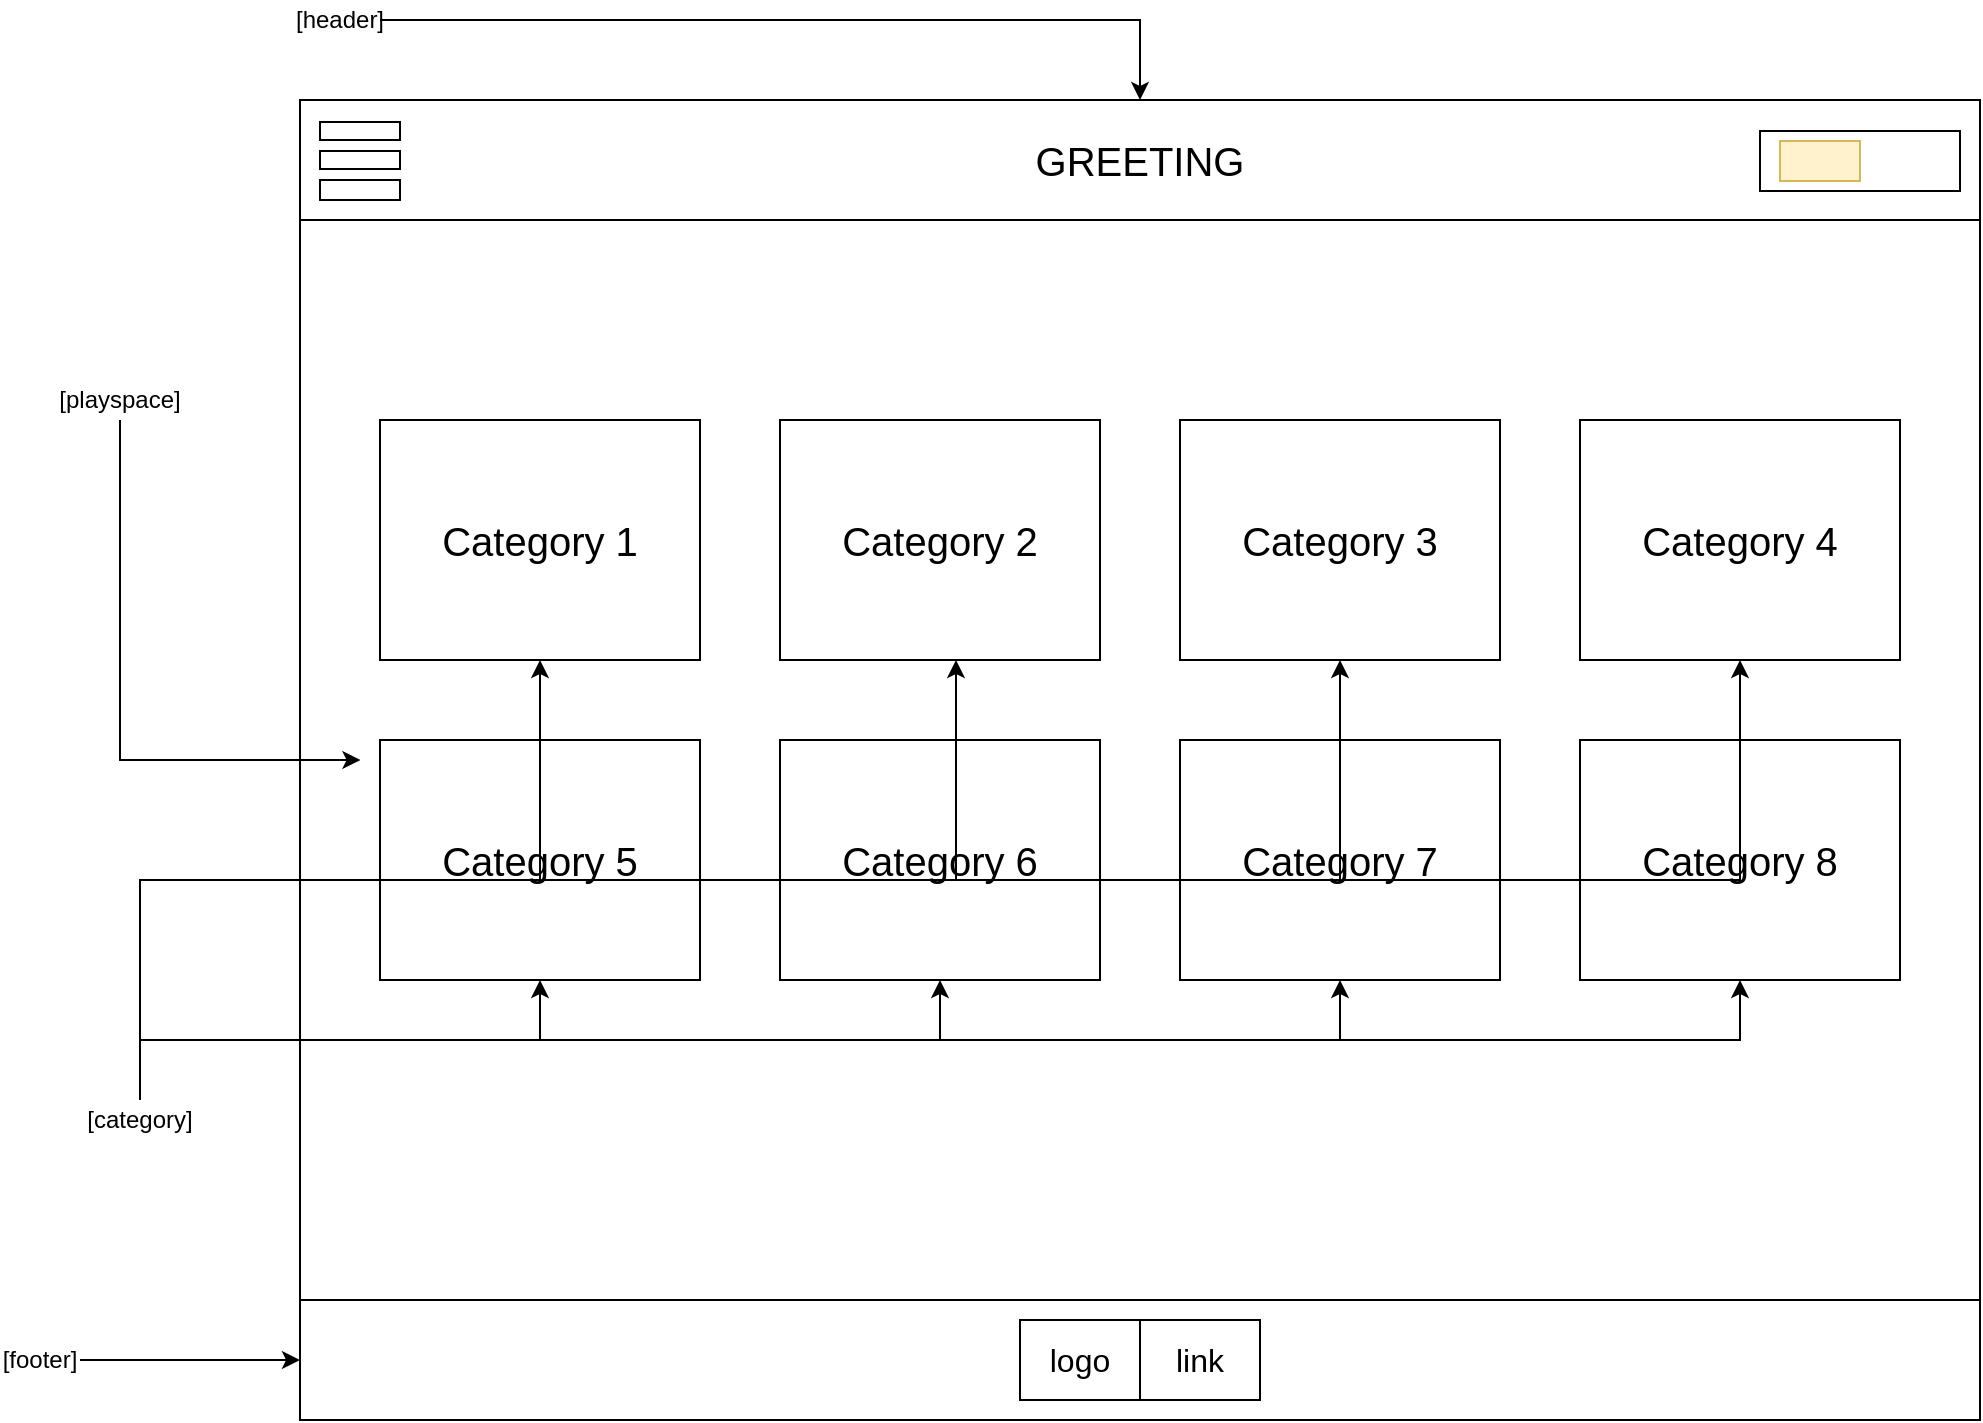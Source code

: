 <mxfile version="12.1.0" type="device" pages="9"><diagram id="PpbBmPbpLSd6UEKfk-fn" name="[main]"><mxGraphModel dx="1072" dy="792" grid="1" gridSize="10" guides="1" tooltips="1" connect="1" arrows="1" fold="1" page="1" pageScale="1" pageWidth="1169" pageHeight="827" math="0" shadow="0"><root><mxCell id="0"/><mxCell id="1" parent="0"/><mxCell id="PL8lgWEZHJtKqhEXw17b-1" value="" style="rounded=0;whiteSpace=wrap;html=1;fillColor=none;strokeWidth=1;" parent="1" vertex="1"><mxGeometry x="200" y="80" width="840" height="660" as="geometry"/></mxCell><mxCell id="PL8lgWEZHJtKqhEXw17b-2" value="" style="rounded=0;whiteSpace=wrap;html=1;strokeWidth=1;" parent="1" vertex="1"><mxGeometry x="200" y="80" width="840" height="60" as="geometry"/></mxCell><mxCell id="PL8lgWEZHJtKqhEXw17b-3" value="" style="rounded=0;whiteSpace=wrap;html=1;strokeWidth=1;" parent="1" vertex="1"><mxGeometry x="200" y="680" width="840" height="60" as="geometry"/></mxCell><mxCell id="PL8lgWEZHJtKqhEXw17b-4" value="" style="rounded=0;whiteSpace=wrap;html=1;strokeWidth=1;" parent="1" vertex="1"><mxGeometry x="930" y="95.5" width="100" height="30" as="geometry"/></mxCell><mxCell id="PL8lgWEZHJtKqhEXw17b-6" value="GREETING" style="text;html=1;strokeColor=none;fillColor=none;align=center;verticalAlign=middle;whiteSpace=wrap;rounded=0;fontSize=20;strokeWidth=1;" parent="1" vertex="1"><mxGeometry x="600" y="100" width="40" height="20" as="geometry"/></mxCell><mxCell id="PL8lgWEZHJtKqhEXw17b-8" value="" style="rounded=0;whiteSpace=wrap;html=1;strokeWidth=1;" parent="1" vertex="1"><mxGeometry x="210" y="91" width="40" height="9" as="geometry"/></mxCell><mxCell id="PL8lgWEZHJtKqhEXw17b-9" value="" style="rounded=0;whiteSpace=wrap;html=1;strokeWidth=1;" parent="1" vertex="1"><mxGeometry x="210" y="105.5" width="40" height="9" as="geometry"/></mxCell><mxCell id="PL8lgWEZHJtKqhEXw17b-10" value="" style="rounded=0;whiteSpace=wrap;html=1;strokeWidth=1;" parent="1" vertex="1"><mxGeometry x="210" y="120" width="40" height="10" as="geometry"/></mxCell><mxCell id="PL8lgWEZHJtKqhEXw17b-11" value="" style="rounded=0;whiteSpace=wrap;html=1;fillColor=#fff2cc;strokeColor=#d6b656;strokeWidth=1;" parent="1" vertex="1"><mxGeometry x="940" y="100.5" width="40" height="20" as="geometry"/></mxCell><mxCell id="PL8lgWEZHJtKqhEXw17b-12" value="Category 1" style="rounded=0;whiteSpace=wrap;html=1;fontSize=20;strokeWidth=1;" parent="1" vertex="1"><mxGeometry x="240" y="240" width="160" height="120" as="geometry"/></mxCell><mxCell id="PL8lgWEZHJtKqhEXw17b-13" value="&lt;span style=&quot;white-space: normal&quot;&gt;Category 2&lt;/span&gt;" style="rounded=0;whiteSpace=wrap;html=1;fontSize=20;strokeWidth=1;" parent="1" vertex="1"><mxGeometry x="440" y="240" width="160" height="120" as="geometry"/></mxCell><mxCell id="PL8lgWEZHJtKqhEXw17b-14" value="&lt;span style=&quot;white-space: normal&quot;&gt;Category 3&lt;/span&gt;" style="rounded=0;whiteSpace=wrap;html=1;fontSize=20;strokeWidth=1;" parent="1" vertex="1"><mxGeometry x="640" y="240" width="160" height="120" as="geometry"/></mxCell><mxCell id="PL8lgWEZHJtKqhEXw17b-15" value="&lt;span style=&quot;white-space: normal&quot;&gt;Category 4&lt;/span&gt;" style="rounded=0;whiteSpace=wrap;html=1;fontSize=20;strokeWidth=1;" parent="1" vertex="1"><mxGeometry x="840" y="240" width="160" height="120" as="geometry"/></mxCell><mxCell id="PL8lgWEZHJtKqhEXw17b-16" value="&lt;span style=&quot;white-space: normal&quot;&gt;Category 5&lt;/span&gt;" style="rounded=0;whiteSpace=wrap;html=1;fontSize=20;strokeWidth=1;" parent="1" vertex="1"><mxGeometry x="240" y="400" width="160" height="120" as="geometry"/></mxCell><mxCell id="PL8lgWEZHJtKqhEXw17b-17" value="&lt;span style=&quot;white-space: normal&quot;&gt;Category 6&lt;/span&gt;" style="rounded=0;whiteSpace=wrap;html=1;fontSize=20;strokeWidth=1;" parent="1" vertex="1"><mxGeometry x="440" y="400" width="160" height="120" as="geometry"/></mxCell><mxCell id="PL8lgWEZHJtKqhEXw17b-18" value="&lt;span style=&quot;white-space: normal&quot;&gt;Category 7&lt;/span&gt;" style="rounded=0;whiteSpace=wrap;html=1;fontSize=20;strokeWidth=1;" parent="1" vertex="1"><mxGeometry x="640" y="400" width="160" height="120" as="geometry"/></mxCell><mxCell id="PL8lgWEZHJtKqhEXw17b-19" value="&lt;span style=&quot;white-space: normal&quot;&gt;Category 8&lt;/span&gt;" style="rounded=0;whiteSpace=wrap;html=1;fontSize=20;strokeWidth=1;" parent="1" vertex="1"><mxGeometry x="840" y="400" width="160" height="120" as="geometry"/></mxCell><mxCell id="PL8lgWEZHJtKqhEXw17b-30" style="edgeStyle=orthogonalEdgeStyle;rounded=0;orthogonalLoop=1;jettySize=auto;html=1;exitX=1;exitY=0.5;exitDx=0;exitDy=0;fontSize=12;strokeWidth=1;" parent="1" source="PL8lgWEZHJtKqhEXw17b-21" target="PL8lgWEZHJtKqhEXw17b-2" edge="1"><mxGeometry relative="1" as="geometry"/></mxCell><mxCell id="PL8lgWEZHJtKqhEXw17b-21" value="[header]" style="text;html=1;strokeColor=none;fillColor=none;align=center;verticalAlign=middle;whiteSpace=wrap;rounded=0;fontSize=12;strokeWidth=1;" parent="1" vertex="1"><mxGeometry x="200" y="30" width="40" height="20" as="geometry"/></mxCell><mxCell id="PL8lgWEZHJtKqhEXw17b-33" style="edgeStyle=orthogonalEdgeStyle;rounded=0;orthogonalLoop=1;jettySize=auto;html=1;exitX=0.5;exitY=1;exitDx=0;exitDy=0;entryX=0.036;entryY=0.5;entryDx=0;entryDy=0;entryPerimeter=0;fontSize=12;strokeWidth=1;" parent="1" source="PL8lgWEZHJtKqhEXw17b-31" target="PL8lgWEZHJtKqhEXw17b-1" edge="1"><mxGeometry relative="1" as="geometry"/></mxCell><mxCell id="PL8lgWEZHJtKqhEXw17b-31" value="[playspace]" style="text;html=1;strokeColor=none;fillColor=none;align=center;verticalAlign=middle;whiteSpace=wrap;rounded=0;fontSize=12;strokeWidth=1;" parent="1" vertex="1"><mxGeometry x="90" y="220" width="40" height="20" as="geometry"/></mxCell><mxCell id="PL8lgWEZHJtKqhEXw17b-35" style="edgeStyle=orthogonalEdgeStyle;rounded=0;orthogonalLoop=1;jettySize=auto;html=1;exitX=1;exitY=0.5;exitDx=0;exitDy=0;fontSize=12;strokeWidth=1;" parent="1" source="PL8lgWEZHJtKqhEXw17b-34" target="PL8lgWEZHJtKqhEXw17b-3" edge="1"><mxGeometry relative="1" as="geometry"/></mxCell><mxCell id="PL8lgWEZHJtKqhEXw17b-34" value="[footer]" style="text;html=1;strokeColor=none;fillColor=none;align=center;verticalAlign=middle;whiteSpace=wrap;rounded=0;fontSize=12;strokeWidth=1;" parent="1" vertex="1"><mxGeometry x="50" y="700" width="40" height="20" as="geometry"/></mxCell><mxCell id="wuFmNzhvi4Qy-tmp6A8d-1" value="logo" style="rounded=0;whiteSpace=wrap;html=1;fillColor=none;fontSize=16;strokeWidth=1;" parent="1" vertex="1"><mxGeometry x="560" y="690" width="60" height="40" as="geometry"/></mxCell><mxCell id="9NUCenVhIpICPRZhgItc-1" value="link" style="rounded=0;whiteSpace=wrap;html=1;fillColor=none;fontSize=16;strokeWidth=1;" parent="1" vertex="1"><mxGeometry x="620" y="690" width="60" height="40" as="geometry"/></mxCell><mxCell id="pBX9laZAycQNJBb-0aze-2" style="edgeStyle=orthogonalEdgeStyle;rounded=0;orthogonalLoop=1;jettySize=auto;html=1;exitX=0.5;exitY=0;exitDx=0;exitDy=0;entryX=0.5;entryY=1;entryDx=0;entryDy=0;strokeWidth=1;fontSize=23;" parent="1" source="pBX9laZAycQNJBb-0aze-1" target="PL8lgWEZHJtKqhEXw17b-16" edge="1"><mxGeometry relative="1" as="geometry"/></mxCell><mxCell id="pBX9laZAycQNJBb-0aze-4" style="edgeStyle=orthogonalEdgeStyle;rounded=0;orthogonalLoop=1;jettySize=auto;html=1;exitX=0.5;exitY=0;exitDx=0;exitDy=0;entryX=0.5;entryY=1;entryDx=0;entryDy=0;strokeWidth=1;fontSize=23;" parent="1" source="pBX9laZAycQNJBb-0aze-1" target="PL8lgWEZHJtKqhEXw17b-17" edge="1"><mxGeometry relative="1" as="geometry"/></mxCell><mxCell id="pBX9laZAycQNJBb-0aze-5" style="edgeStyle=orthogonalEdgeStyle;rounded=0;orthogonalLoop=1;jettySize=auto;html=1;exitX=0.5;exitY=0;exitDx=0;exitDy=0;entryX=0.5;entryY=1;entryDx=0;entryDy=0;strokeWidth=1;fontSize=23;" parent="1" source="pBX9laZAycQNJBb-0aze-1" target="PL8lgWEZHJtKqhEXw17b-18" edge="1"><mxGeometry relative="1" as="geometry"/></mxCell><mxCell id="pBX9laZAycQNJBb-0aze-6" style="edgeStyle=orthogonalEdgeStyle;rounded=0;orthogonalLoop=1;jettySize=auto;html=1;exitX=0.5;exitY=0;exitDx=0;exitDy=0;strokeWidth=1;fontSize=23;" parent="1" source="pBX9laZAycQNJBb-0aze-1" target="PL8lgWEZHJtKqhEXw17b-19" edge="1"><mxGeometry relative="1" as="geometry"/></mxCell><mxCell id="pBX9laZAycQNJBb-0aze-7" style="edgeStyle=orthogonalEdgeStyle;rounded=0;orthogonalLoop=1;jettySize=auto;html=1;exitX=0.5;exitY=0;exitDx=0;exitDy=0;entryX=0.5;entryY=1;entryDx=0;entryDy=0;strokeWidth=1;fontSize=23;" parent="1" source="pBX9laZAycQNJBb-0aze-1" target="PL8lgWEZHJtKqhEXw17b-12" edge="1"><mxGeometry relative="1" as="geometry"/></mxCell><mxCell id="pBX9laZAycQNJBb-0aze-8" style="edgeStyle=orthogonalEdgeStyle;rounded=0;orthogonalLoop=1;jettySize=auto;html=1;exitX=0.5;exitY=0;exitDx=0;exitDy=0;entryX=0.55;entryY=1;entryDx=0;entryDy=0;entryPerimeter=0;strokeWidth=1;fontSize=23;" parent="1" source="pBX9laZAycQNJBb-0aze-1" target="PL8lgWEZHJtKqhEXw17b-13" edge="1"><mxGeometry relative="1" as="geometry"/></mxCell><mxCell id="pBX9laZAycQNJBb-0aze-9" style="edgeStyle=orthogonalEdgeStyle;rounded=0;orthogonalLoop=1;jettySize=auto;html=1;exitX=0.5;exitY=0;exitDx=0;exitDy=0;entryX=0.5;entryY=1;entryDx=0;entryDy=0;strokeWidth=1;fontSize=23;" parent="1" source="pBX9laZAycQNJBb-0aze-1" target="PL8lgWEZHJtKqhEXw17b-14" edge="1"><mxGeometry relative="1" as="geometry"/></mxCell><mxCell id="pBX9laZAycQNJBb-0aze-10" style="edgeStyle=orthogonalEdgeStyle;rounded=0;orthogonalLoop=1;jettySize=auto;html=1;exitX=0.5;exitY=0;exitDx=0;exitDy=0;strokeWidth=1;fontSize=23;" parent="1" source="pBX9laZAycQNJBb-0aze-1" target="PL8lgWEZHJtKqhEXw17b-15" edge="1"><mxGeometry relative="1" as="geometry"/></mxCell><mxCell id="pBX9laZAycQNJBb-0aze-1" value="[category]" style="text;html=1;strokeColor=none;fillColor=none;align=center;verticalAlign=middle;whiteSpace=wrap;rounded=0;fontSize=12;strokeWidth=1;" parent="1" vertex="1"><mxGeometry x="100" y="580" width="40" height="20" as="geometry"/></mxCell></root></mxGraphModel></diagram><diagram id="Fqh0bzf26WILFp1D1iHJ" name="[header]"><mxGraphModel dx="1072" dy="792" grid="1" gridSize="10" guides="1" tooltips="1" connect="1" arrows="1" fold="1" page="1" pageScale="1" pageWidth="1169" pageHeight="827" math="0" shadow="0"><root><mxCell id="L13PAiGOq6YLHp8bylvJ-0"/><mxCell id="L13PAiGOq6YLHp8bylvJ-1" parent="L13PAiGOq6YLHp8bylvJ-0"/><mxCell id="lNo1I4hay7q2IP9Ojwr--7" value="" style="rounded=0;whiteSpace=wrap;html=1;strokeWidth=1;" parent="L13PAiGOq6YLHp8bylvJ-1" vertex="1"><mxGeometry x="160" y="400" width="840" height="60" as="geometry"/></mxCell><mxCell id="lNo1I4hay7q2IP9Ojwr--6" value="" style="rounded=0;whiteSpace=wrap;html=1;strokeWidth=1;" parent="L13PAiGOq6YLHp8bylvJ-1" vertex="1"><mxGeometry x="160" y="320" width="840" height="60" as="geometry"/></mxCell><mxCell id="lNo1I4hay7q2IP9Ojwr--5" value="" style="rounded=0;whiteSpace=wrap;html=1;strokeWidth=1;" parent="L13PAiGOq6YLHp8bylvJ-1" vertex="1"><mxGeometry x="160" y="240" width="840" height="60" as="geometry"/></mxCell><mxCell id="UJhuQ9ueGXlzPnl3FVi8-0" value="" style="rounded=0;whiteSpace=wrap;html=1;strokeWidth=1;" parent="L13PAiGOq6YLHp8bylvJ-1" vertex="1"><mxGeometry x="160" y="80" width="840" height="60" as="geometry"/></mxCell><mxCell id="UJhuQ9ueGXlzPnl3FVi8-1" value="" style="rounded=0;whiteSpace=wrap;html=1;strokeWidth=1;" parent="L13PAiGOq6YLHp8bylvJ-1" vertex="1"><mxGeometry x="890" y="95.5" width="100" height="30" as="geometry"/></mxCell><mxCell id="UJhuQ9ueGXlzPnl3FVi8-2" value="GREETING" style="text;html=1;strokeColor=none;fillColor=none;align=center;verticalAlign=middle;whiteSpace=wrap;rounded=0;fontSize=20;strokeWidth=1;" parent="L13PAiGOq6YLHp8bylvJ-1" vertex="1"><mxGeometry x="560" y="100" width="40" height="20" as="geometry"/></mxCell><mxCell id="UJhuQ9ueGXlzPnl3FVi8-3" value="" style="rounded=0;whiteSpace=wrap;html=1;strokeWidth=1;" parent="L13PAiGOq6YLHp8bylvJ-1" vertex="1"><mxGeometry x="170" y="91" width="40" height="9" as="geometry"/></mxCell><mxCell id="UJhuQ9ueGXlzPnl3FVi8-4" value="" style="rounded=0;whiteSpace=wrap;html=1;strokeWidth=1;" parent="L13PAiGOq6YLHp8bylvJ-1" vertex="1"><mxGeometry x="170" y="105.5" width="40" height="9" as="geometry"/></mxCell><mxCell id="UJhuQ9ueGXlzPnl3FVi8-5" value="" style="rounded=0;whiteSpace=wrap;html=1;strokeWidth=1;" parent="L13PAiGOq6YLHp8bylvJ-1" vertex="1"><mxGeometry x="170" y="120" width="40" height="10" as="geometry"/></mxCell><mxCell id="UJhuQ9ueGXlzPnl3FVi8-6" value="" style="rounded=0;whiteSpace=wrap;html=1;fillColor=#fff2cc;strokeColor=#d6b656;strokeWidth=1;" parent="L13PAiGOq6YLHp8bylvJ-1" vertex="1"><mxGeometry x="895" y="100" width="40" height="20" as="geometry"/></mxCell><mxCell id="UJhuQ9ueGXlzPnl3FVi8-9" value="CATEGORY NAME" style="text;html=1;strokeColor=none;fillColor=none;align=center;verticalAlign=middle;whiteSpace=wrap;rounded=0;fontSize=20;strokeWidth=1;" parent="L13PAiGOq6YLHp8bylvJ-1" vertex="1"><mxGeometry x="465" y="340" width="230" height="20" as="geometry"/></mxCell><mxCell id="UJhuQ9ueGXlzPnl3FVi8-10" value="STATISTIC" style="text;html=1;strokeColor=none;fillColor=none;align=center;verticalAlign=middle;whiteSpace=wrap;rounded=0;fontSize=20;strokeWidth=1;" parent="L13PAiGOq6YLHp8bylvJ-1" vertex="1"><mxGeometry x="560" y="416" width="40" height="20" as="geometry"/></mxCell><mxCell id="UJhuQ9ueGXlzPnl3FVi8-16" value="" style="rounded=0;whiteSpace=wrap;html=1;strokeWidth=1;" parent="L13PAiGOq6YLHp8bylvJ-1" vertex="1"><mxGeometry x="890" y="335.5" width="100" height="30" as="geometry"/></mxCell><mxCell id="UJhuQ9ueGXlzPnl3FVi8-17" value="" style="rounded=0;whiteSpace=wrap;html=1;fillColor=#fff2cc;strokeColor=#d6b656;strokeWidth=1;" parent="L13PAiGOq6YLHp8bylvJ-1" vertex="1"><mxGeometry x="895" y="340.5" width="40" height="20" as="geometry"/></mxCell><mxCell id="UJhuQ9ueGXlzPnl3FVi8-18" value="MENU" style="text;html=1;strokeColor=none;fillColor=none;align=center;verticalAlign=middle;whiteSpace=wrap;rounded=0;fontSize=20;strokeWidth=1;" parent="L13PAiGOq6YLHp8bylvJ-1" vertex="1"><mxGeometry x="560" y="264.5" width="40" height="20" as="geometry"/></mxCell><mxCell id="HBgwc9Ndx2wBbsOWtlm5-2" value="" style="group" parent="L13PAiGOq6YLHp8bylvJ-1" vertex="1" connectable="0"><mxGeometry x="170" y="264.5" width="40" height="10" as="geometry"/></mxCell><mxCell id="HBgwc9Ndx2wBbsOWtlm5-0" value="" style="rounded=0;whiteSpace=wrap;html=1;direction=west;rotation=45;" parent="HBgwc9Ndx2wBbsOWtlm5-2" vertex="1"><mxGeometry width="40" height="9" as="geometry"/></mxCell><mxCell id="HBgwc9Ndx2wBbsOWtlm5-1" value="" style="rounded=0;whiteSpace=wrap;html=1;rotation=135;" parent="HBgwc9Ndx2wBbsOWtlm5-2" vertex="1"><mxGeometry width="40" height="10" as="geometry"/></mxCell><mxCell id="HBgwc9Ndx2wBbsOWtlm5-10" value="" style="rounded=0;whiteSpace=wrap;html=1;strokeWidth=1;" parent="L13PAiGOq6YLHp8bylvJ-1" vertex="1"><mxGeometry x="170" y="331" width="40" height="9" as="geometry"/></mxCell><mxCell id="HBgwc9Ndx2wBbsOWtlm5-11" value="" style="rounded=0;whiteSpace=wrap;html=1;strokeWidth=1;" parent="L13PAiGOq6YLHp8bylvJ-1" vertex="1"><mxGeometry x="170" y="345.5" width="40" height="9" as="geometry"/></mxCell><mxCell id="HBgwc9Ndx2wBbsOWtlm5-12" value="" style="rounded=0;whiteSpace=wrap;html=1;strokeWidth=1;" parent="L13PAiGOq6YLHp8bylvJ-1" vertex="1"><mxGeometry x="170" y="360" width="40" height="10" as="geometry"/></mxCell><mxCell id="HBgwc9Ndx2wBbsOWtlm5-13" value="" style="rounded=0;whiteSpace=wrap;html=1;strokeWidth=1;" parent="L13PAiGOq6YLHp8bylvJ-1" vertex="1"><mxGeometry x="170" y="410.5" width="40" height="9" as="geometry"/></mxCell><mxCell id="HBgwc9Ndx2wBbsOWtlm5-14" value="" style="rounded=0;whiteSpace=wrap;html=1;strokeWidth=1;" parent="L13PAiGOq6YLHp8bylvJ-1" vertex="1"><mxGeometry x="170" y="425" width="40" height="9" as="geometry"/></mxCell><mxCell id="HBgwc9Ndx2wBbsOWtlm5-15" value="" style="rounded=0;whiteSpace=wrap;html=1;strokeWidth=1;" parent="L13PAiGOq6YLHp8bylvJ-1" vertex="1"><mxGeometry x="170" y="439.5" width="40" height="10" as="geometry"/></mxCell><mxCell id="lNo1I4hay7q2IP9Ojwr--0" value="nav is active" style="text;html=1;strokeColor=none;fillColor=none;align=center;verticalAlign=middle;whiteSpace=wrap;rounded=0;fontSize=12;strokeWidth=1;" parent="L13PAiGOq6YLHp8bylvJ-1" vertex="1"><mxGeometry x="40" y="250" width="90" height="20" as="geometry"/></mxCell><mxCell id="lNo1I4hay7q2IP9Ojwr--1" value="categories is active" style="text;html=1;strokeColor=none;fillColor=none;align=center;verticalAlign=middle;whiteSpace=wrap;rounded=0;fontSize=12;strokeWidth=1;" parent="L13PAiGOq6YLHp8bylvJ-1" vertex="1"><mxGeometry x="40" y="340.5" width="90" height="20" as="geometry"/></mxCell><mxCell id="lNo1I4hay7q2IP9Ojwr--2" value="statistic is active" style="text;html=1;strokeColor=none;fillColor=none;align=center;verticalAlign=middle;whiteSpace=wrap;rounded=0;fontSize=12;strokeWidth=1;" parent="L13PAiGOq6YLHp8bylvJ-1" vertex="1"><mxGeometry x="40" y="426" width="90" height="20" as="geometry"/></mxCell><mxCell id="lNo1I4hay7q2IP9Ojwr--3" value="invisible" style="text;html=1;strokeColor=none;fillColor=none;align=center;verticalAlign=middle;whiteSpace=wrap;rounded=0;fontSize=12;strokeWidth=1;" parent="L13PAiGOq6YLHp8bylvJ-1" vertex="1"><mxGeometry x="895" y="264.5" width="90" height="20" as="geometry"/></mxCell><mxCell id="lNo1I4hay7q2IP9Ojwr--4" value="invisible" style="text;html=1;strokeColor=none;fillColor=none;align=center;verticalAlign=middle;whiteSpace=wrap;rounded=0;fontSize=12;strokeWidth=1;" parent="L13PAiGOq6YLHp8bylvJ-1" vertex="1"><mxGeometry x="895" y="420" width="90" height="20" as="geometry"/></mxCell><mxCell id="lNo1I4hay7q2IP9Ojwr--8" value="main is active" style="text;html=1;strokeColor=none;fillColor=none;align=center;verticalAlign=middle;whiteSpace=wrap;rounded=0;fontSize=12;strokeWidth=1;" parent="L13PAiGOq6YLHp8bylvJ-1" vertex="1"><mxGeometry x="40" y="100" width="90" height="20" as="geometry"/></mxCell><mxCell id="lNo1I4hay7q2IP9Ojwr--14" value="" style="rounded=0;whiteSpace=wrap;html=1;strokeWidth=1;" parent="L13PAiGOq6YLHp8bylvJ-1" vertex="1"><mxGeometry x="160" y="480" width="840" height="60" as="geometry"/></mxCell><mxCell id="lNo1I4hay7q2IP9Ojwr--15" value="" style="rounded=0;whiteSpace=wrap;html=1;strokeWidth=1;" parent="L13PAiGOq6YLHp8bylvJ-1" vertex="1"><mxGeometry x="890" y="495.5" width="100" height="30" as="geometry"/></mxCell><mxCell id="lNo1I4hay7q2IP9Ojwr--16" value="GREETING" style="text;html=1;strokeColor=none;fillColor=none;align=center;verticalAlign=middle;whiteSpace=wrap;rounded=0;fontSize=20;strokeWidth=1;" parent="L13PAiGOq6YLHp8bylvJ-1" vertex="1"><mxGeometry x="560" y="500" width="40" height="20" as="geometry"/></mxCell><mxCell id="lNo1I4hay7q2IP9Ojwr--17" value="" style="rounded=0;whiteSpace=wrap;html=1;strokeWidth=1;" parent="L13PAiGOq6YLHp8bylvJ-1" vertex="1"><mxGeometry x="170" y="491" width="40" height="9" as="geometry"/></mxCell><mxCell id="lNo1I4hay7q2IP9Ojwr--18" value="" style="rounded=0;whiteSpace=wrap;html=1;strokeWidth=1;" parent="L13PAiGOq6YLHp8bylvJ-1" vertex="1"><mxGeometry x="170" y="505.5" width="40" height="9" as="geometry"/></mxCell><mxCell id="lNo1I4hay7q2IP9Ojwr--19" value="" style="rounded=0;whiteSpace=wrap;html=1;strokeWidth=1;" parent="L13PAiGOq6YLHp8bylvJ-1" vertex="1"><mxGeometry x="170" y="520" width="40" height="10" as="geometry"/></mxCell><mxCell id="lNo1I4hay7q2IP9Ojwr--20" value="" style="rounded=0;whiteSpace=wrap;html=1;fillColor=#dae8fc;strokeColor=#6c8ebf;strokeWidth=1;" parent="L13PAiGOq6YLHp8bylvJ-1" vertex="1"><mxGeometry x="945" y="500" width="40" height="20" as="geometry"/></mxCell><mxCell id="lNo1I4hay7q2IP9Ojwr--21" value="playmode is active" style="text;html=1;strokeColor=none;fillColor=none;align=center;verticalAlign=middle;whiteSpace=wrap;rounded=0;fontSize=12;strokeWidth=1;" parent="L13PAiGOq6YLHp8bylvJ-1" vertex="1"><mxGeometry x="40" y="500" width="90" height="20" as="geometry"/></mxCell><mxCell id="4VQAmfWdILHIpcsnr3bJ-6" style="edgeStyle=orthogonalEdgeStyle;rounded=0;orthogonalLoop=1;jettySize=auto;html=1;exitX=0.5;exitY=0;exitDx=0;exitDy=0;entryX=0.5;entryY=1;entryDx=0;entryDy=0;strokeWidth=1;fontSize=23;" parent="L13PAiGOq6YLHp8bylvJ-1" source="4VQAmfWdILHIpcsnr3bJ-3" target="lNo1I4hay7q2IP9Ojwr--19" edge="1"><mxGeometry relative="1" as="geometry"/></mxCell><mxCell id="4VQAmfWdILHIpcsnr3bJ-3" value="[menubtn]" style="text;html=1;strokeColor=none;fillColor=none;align=center;verticalAlign=middle;whiteSpace=wrap;rounded=0;fontSize=12;strokeWidth=1;" parent="L13PAiGOq6YLHp8bylvJ-1" vertex="1"><mxGeometry x="145" y="610" width="90" height="20" as="geometry"/></mxCell><mxCell id="4VQAmfWdILHIpcsnr3bJ-7" style="edgeStyle=orthogonalEdgeStyle;rounded=0;orthogonalLoop=1;jettySize=auto;html=1;exitX=0.5;exitY=0;exitDx=0;exitDy=0;strokeWidth=1;fontSize=23;" parent="L13PAiGOq6YLHp8bylvJ-1" source="4VQAmfWdILHIpcsnr3bJ-4" target="lNo1I4hay7q2IP9Ojwr--16" edge="1"><mxGeometry relative="1" as="geometry"/></mxCell><mxCell id="4VQAmfWdILHIpcsnr3bJ-4" value="[greeting]" style="text;html=1;strokeColor=none;fillColor=none;align=center;verticalAlign=middle;whiteSpace=wrap;rounded=0;fontSize=12;strokeWidth=1;" parent="L13PAiGOq6YLHp8bylvJ-1" vertex="1"><mxGeometry x="535" y="610" width="90" height="20" as="geometry"/></mxCell><mxCell id="4VQAmfWdILHIpcsnr3bJ-8" style="edgeStyle=orthogonalEdgeStyle;rounded=0;orthogonalLoop=1;jettySize=auto;html=1;exitX=0.5;exitY=0;exitDx=0;exitDy=0;strokeWidth=1;fontSize=23;" parent="L13PAiGOq6YLHp8bylvJ-1" source="4VQAmfWdILHIpcsnr3bJ-5" target="lNo1I4hay7q2IP9Ojwr--15" edge="1"><mxGeometry relative="1" as="geometry"/></mxCell><mxCell id="4VQAmfWdILHIpcsnr3bJ-5" value="[switch]" style="text;html=1;strokeColor=none;fillColor=none;align=center;verticalAlign=middle;whiteSpace=wrap;rounded=0;fontSize=12;strokeWidth=1;" parent="L13PAiGOq6YLHp8bylvJ-1" vertex="1"><mxGeometry x="895" y="610" width="90" height="20" as="geometry"/></mxCell><mxCell id="Odx5qmkH0CkcYNoLb5Y7-0" value="" style="rounded=0;whiteSpace=wrap;html=1;strokeWidth=1;" parent="L13PAiGOq6YLHp8bylvJ-1" vertex="1"><mxGeometry x="160" y="160" width="840" height="60" as="geometry"/></mxCell><mxCell id="Odx5qmkH0CkcYNoLb5Y7-2" value="ENTER YOUR NAME" style="text;html=1;strokeColor=none;fillColor=none;align=center;verticalAlign=middle;whiteSpace=wrap;rounded=0;fontSize=20;strokeWidth=1;" parent="L13PAiGOq6YLHp8bylvJ-1" vertex="1"><mxGeometry x="454.5" y="180" width="260" height="20" as="geometry"/></mxCell><mxCell id="Odx5qmkH0CkcYNoLb5Y7-3" value="" style="rounded=0;whiteSpace=wrap;html=1;strokeWidth=1;" parent="L13PAiGOq6YLHp8bylvJ-1" vertex="1"><mxGeometry x="170" y="171" width="40" height="9" as="geometry"/></mxCell><mxCell id="Odx5qmkH0CkcYNoLb5Y7-4" value="" style="rounded=0;whiteSpace=wrap;html=1;strokeWidth=1;" parent="L13PAiGOq6YLHp8bylvJ-1" vertex="1"><mxGeometry x="170" y="185.5" width="40" height="9" as="geometry"/></mxCell><mxCell id="Odx5qmkH0CkcYNoLb5Y7-5" value="" style="rounded=0;whiteSpace=wrap;html=1;strokeWidth=1;" parent="L13PAiGOq6YLHp8bylvJ-1" vertex="1"><mxGeometry x="170" y="200" width="40" height="10" as="geometry"/></mxCell><mxCell id="Odx5qmkH0CkcYNoLb5Y7-7" value="enter name" style="text;html=1;strokeColor=none;fillColor=none;align=center;verticalAlign=middle;whiteSpace=wrap;rounded=0;fontSize=12;strokeWidth=1;" parent="L13PAiGOq6YLHp8bylvJ-1" vertex="1"><mxGeometry x="40" y="180" width="90" height="20" as="geometry"/></mxCell><mxCell id="Odx5qmkH0CkcYNoLb5Y7-8" value="invisible" style="text;html=1;strokeColor=none;fillColor=none;align=center;verticalAlign=middle;whiteSpace=wrap;rounded=0;fontSize=12;strokeWidth=1;" parent="L13PAiGOq6YLHp8bylvJ-1" vertex="1"><mxGeometry x="895" y="180" width="90" height="20" as="geometry"/></mxCell></root></mxGraphModel></diagram><diagram id="3J30iXEVBmvG26Zor_-M" name="[category]"><mxGraphModel dx="1072" dy="792" grid="1" gridSize="10" guides="1" tooltips="1" connect="1" arrows="1" fold="1" page="1" pageScale="1" pageWidth="1169" pageHeight="827" math="0" shadow="0"><root><mxCell id="eOfdoXI2vW_aMCB6eq4b-0"/><mxCell id="eOfdoXI2vW_aMCB6eq4b-1" parent="eOfdoXI2vW_aMCB6eq4b-0"/><mxCell id="0Nw_wPqocQklvFqhkils-0" value="" style="rounded=0;whiteSpace=wrap;html=1;fontSize=20;strokeWidth=1;" parent="eOfdoXI2vW_aMCB6eq4b-1" vertex="1"><mxGeometry x="320" y="160" width="480" height="400" as="geometry"/></mxCell><mxCell id="0Nw_wPqocQklvFqhkils-1" value="" style="rounded=0;whiteSpace=wrap;html=1;strokeWidth=1;fillColor=none;fontSize=23;" parent="eOfdoXI2vW_aMCB6eq4b-1" vertex="1"><mxGeometry x="320" y="160" width="480" height="290" as="geometry"/></mxCell><mxCell id="0Nw_wPqocQklvFqhkils-2" value="Category Picture" style="rounded=0;whiteSpace=wrap;html=1;strokeWidth=1;fillColor=none;fontSize=23;" parent="eOfdoXI2vW_aMCB6eq4b-1" vertex="1"><mxGeometry x="340" y="180" width="450" height="250" as="geometry"/></mxCell><mxCell id="0Nw_wPqocQklvFqhkils-3" value="Category Name" style="text;strokeColor=none;fillColor=none;html=1;fontSize=24;fontStyle=1;verticalAlign=middle;align=center;" parent="eOfdoXI2vW_aMCB6eq4b-1" vertex="1"><mxGeometry x="510" y="493" width="100" height="40" as="geometry"/></mxCell><mxCell id="0Nw_wPqocQklvFqhkils-6" value="" style="shape=curlyBracket;whiteSpace=wrap;html=1;rounded=1;strokeWidth=1;fillColor=none;fontSize=23;rotation=180;" parent="eOfdoXI2vW_aMCB6eq4b-1" vertex="1"><mxGeometry x="840" y="160" width="20" height="390" as="geometry"/></mxCell><mxCell id="0Nw_wPqocQklvFqhkils-7" value="[category]" style="text;html=1;strokeColor=none;fillColor=none;align=center;verticalAlign=middle;whiteSpace=wrap;rounded=0;fontSize=14;" parent="eOfdoXI2vW_aMCB6eq4b-1" vertex="1"><mxGeometry x="890" y="345" width="40" height="20" as="geometry"/></mxCell><mxCell id="0Nw_wPqocQklvFqhkils-12" style="edgeStyle=orthogonalEdgeStyle;rounded=0;orthogonalLoop=1;jettySize=auto;html=1;exitX=0.5;exitY=1;exitDx=0;exitDy=0;strokeWidth=1;fontSize=20;" parent="eOfdoXI2vW_aMCB6eq4b-1" source="0Nw_wPqocQklvFqhkils-8" target="0Nw_wPqocQklvFqhkils-2" edge="1"><mxGeometry relative="1" as="geometry"/></mxCell><mxCell id="0Nw_wPqocQklvFqhkils-8" value="[category-picture]" style="text;html=1;strokeColor=none;fillColor=none;align=center;verticalAlign=middle;whiteSpace=wrap;rounded=0;fontSize=14;" parent="eOfdoXI2vW_aMCB6eq4b-1" vertex="1"><mxGeometry x="140" y="180" width="130" height="20" as="geometry"/></mxCell><mxCell id="0Nw_wPqocQklvFqhkils-13" style="edgeStyle=orthogonalEdgeStyle;rounded=0;orthogonalLoop=1;jettySize=auto;html=1;exitX=0.5;exitY=0;exitDx=0;exitDy=0;entryX=-0.002;entryY=0.908;entryDx=0;entryDy=0;entryPerimeter=0;strokeWidth=1;fontSize=20;" parent="eOfdoXI2vW_aMCB6eq4b-1" source="0Nw_wPqocQklvFqhkils-11" target="0Nw_wPqocQklvFqhkils-0" edge="1"><mxGeometry relative="1" as="geometry"/></mxCell><mxCell id="0Nw_wPqocQklvFqhkils-11" value="[category-title]" style="text;html=1;strokeColor=none;fillColor=none;align=center;verticalAlign=middle;whiteSpace=wrap;rounded=0;fontSize=14;" parent="eOfdoXI2vW_aMCB6eq4b-1" vertex="1"><mxGeometry x="140" y="550" width="130" height="20" as="geometry"/></mxCell></root></mxGraphModel></diagram><diagram id="Jbj1ZxNTV4zliNtEBqgK" name="[categories]"><mxGraphModel dx="1072" dy="792" grid="1" gridSize="10" guides="1" tooltips="1" connect="1" arrows="1" fold="1" page="1" pageScale="1" pageWidth="1169" pageHeight="827" math="0" shadow="0"><root><mxCell id="tUo8ZFtlwBO9SOwtK-sy-0"/><mxCell id="tUo8ZFtlwBO9SOwtK-sy-1" parent="tUo8ZFtlwBO9SOwtK-sy-0"/><mxCell id="fWvecEq6fRo4GKirKZxW-0" value="" style="rounded=0;whiteSpace=wrap;html=1;fillColor=none;strokeWidth=1;" parent="tUo8ZFtlwBO9SOwtK-sy-1" vertex="1"><mxGeometry x="200" y="80" width="840" height="660" as="geometry"/></mxCell><mxCell id="fWvecEq6fRo4GKirKZxW-1" value="" style="rounded=0;whiteSpace=wrap;html=1;strokeWidth=1;" parent="tUo8ZFtlwBO9SOwtK-sy-1" vertex="1"><mxGeometry x="200" y="80" width="840" height="60" as="geometry"/></mxCell><mxCell id="fWvecEq6fRo4GKirKZxW-2" value="" style="rounded=0;whiteSpace=wrap;html=1;strokeWidth=1;" parent="tUo8ZFtlwBO9SOwtK-sy-1" vertex="1"><mxGeometry x="200" y="680" width="840" height="60" as="geometry"/></mxCell><mxCell id="fWvecEq6fRo4GKirKZxW-3" value="" style="rounded=0;whiteSpace=wrap;html=1;strokeWidth=1;" parent="tUo8ZFtlwBO9SOwtK-sy-1" vertex="1"><mxGeometry x="930" y="95.5" width="100" height="30" as="geometry"/></mxCell><mxCell id="fWvecEq6fRo4GKirKZxW-4" value="CATEGORY NAME" style="text;html=1;strokeColor=none;fillColor=none;align=center;verticalAlign=middle;whiteSpace=wrap;rounded=0;fontSize=20;strokeWidth=1;" parent="tUo8ZFtlwBO9SOwtK-sy-1" vertex="1"><mxGeometry x="510" y="100.5" width="220" height="20" as="geometry"/></mxCell><mxCell id="fWvecEq6fRo4GKirKZxW-5" value="" style="rounded=0;whiteSpace=wrap;html=1;strokeWidth=1;" parent="tUo8ZFtlwBO9SOwtK-sy-1" vertex="1"><mxGeometry x="210" y="91" width="40" height="9" as="geometry"/></mxCell><mxCell id="fWvecEq6fRo4GKirKZxW-6" value="" style="rounded=0;whiteSpace=wrap;html=1;strokeWidth=1;" parent="tUo8ZFtlwBO9SOwtK-sy-1" vertex="1"><mxGeometry x="210" y="105.5" width="40" height="9" as="geometry"/></mxCell><mxCell id="fWvecEq6fRo4GKirKZxW-7" value="" style="rounded=0;whiteSpace=wrap;html=1;strokeWidth=1;" parent="tUo8ZFtlwBO9SOwtK-sy-1" vertex="1"><mxGeometry x="210" y="120" width="40" height="10" as="geometry"/></mxCell><mxCell id="fWvecEq6fRo4GKirKZxW-8" value="" style="rounded=0;whiteSpace=wrap;html=1;fillColor=#fff2cc;strokeColor=#d6b656;strokeWidth=1;" parent="tUo8ZFtlwBO9SOwtK-sy-1" vertex="1"><mxGeometry x="940" y="100.5" width="40" height="20" as="geometry"/></mxCell><mxCell id="fWvecEq6fRo4GKirKZxW-9" value="word 1" style="rounded=0;whiteSpace=wrap;html=1;fontSize=20;strokeWidth=1;" parent="tUo8ZFtlwBO9SOwtK-sy-1" vertex="1"><mxGeometry x="240" y="240" width="160" height="120" as="geometry"/></mxCell><mxCell id="fWvecEq6fRo4GKirKZxW-10" value="&lt;span style=&quot;white-space: normal&quot;&gt;word 2&lt;/span&gt;" style="rounded=0;whiteSpace=wrap;html=1;fontSize=20;strokeWidth=1;" parent="tUo8ZFtlwBO9SOwtK-sy-1" vertex="1"><mxGeometry x="440" y="240" width="160" height="120" as="geometry"/></mxCell><mxCell id="fWvecEq6fRo4GKirKZxW-11" value="&lt;span style=&quot;white-space: normal&quot;&gt;word 3&lt;/span&gt;" style="rounded=0;whiteSpace=wrap;html=1;fontSize=20;strokeWidth=1;" parent="tUo8ZFtlwBO9SOwtK-sy-1" vertex="1"><mxGeometry x="640" y="240" width="160" height="120" as="geometry"/></mxCell><mxCell id="fWvecEq6fRo4GKirKZxW-12" value="&lt;span style=&quot;white-space: normal&quot;&gt;word 4&lt;/span&gt;" style="rounded=0;whiteSpace=wrap;html=1;fontSize=20;strokeWidth=1;" parent="tUo8ZFtlwBO9SOwtK-sy-1" vertex="1"><mxGeometry x="840" y="240" width="160" height="120" as="geometry"/></mxCell><mxCell id="fWvecEq6fRo4GKirKZxW-13" value="&lt;span style=&quot;white-space: normal&quot;&gt;word 5&lt;/span&gt;" style="rounded=0;whiteSpace=wrap;html=1;fontSize=20;strokeWidth=1;" parent="tUo8ZFtlwBO9SOwtK-sy-1" vertex="1"><mxGeometry x="240" y="400" width="160" height="120" as="geometry"/></mxCell><mxCell id="fWvecEq6fRo4GKirKZxW-14" value="&lt;span style=&quot;white-space: normal&quot;&gt;word 6&lt;/span&gt;" style="rounded=0;whiteSpace=wrap;html=1;fontSize=20;strokeWidth=1;" parent="tUo8ZFtlwBO9SOwtK-sy-1" vertex="1"><mxGeometry x="440" y="400" width="160" height="120" as="geometry"/></mxCell><mxCell id="fWvecEq6fRo4GKirKZxW-15" value="&lt;span style=&quot;white-space: normal&quot;&gt;word 7&lt;/span&gt;" style="rounded=0;whiteSpace=wrap;html=1;fontSize=20;strokeWidth=1;" parent="tUo8ZFtlwBO9SOwtK-sy-1" vertex="1"><mxGeometry x="640" y="400" width="160" height="120" as="geometry"/></mxCell><mxCell id="fWvecEq6fRo4GKirKZxW-16" value="&lt;span style=&quot;white-space: normal&quot;&gt;word 8&lt;/span&gt;" style="rounded=0;whiteSpace=wrap;html=1;fontSize=20;strokeWidth=1;" parent="tUo8ZFtlwBO9SOwtK-sy-1" vertex="1"><mxGeometry x="840" y="400" width="160" height="120" as="geometry"/></mxCell><mxCell id="fWvecEq6fRo4GKirKZxW-17" style="edgeStyle=orthogonalEdgeStyle;rounded=0;orthogonalLoop=1;jettySize=auto;html=1;exitX=1;exitY=0.5;exitDx=0;exitDy=0;fontSize=12;strokeWidth=1;" parent="tUo8ZFtlwBO9SOwtK-sy-1" source="fWvecEq6fRo4GKirKZxW-18" target="fWvecEq6fRo4GKirKZxW-1" edge="1"><mxGeometry relative="1" as="geometry"/></mxCell><mxCell id="fWvecEq6fRo4GKirKZxW-18" value="[header]" style="text;html=1;strokeColor=none;fillColor=none;align=center;verticalAlign=middle;whiteSpace=wrap;rounded=0;fontSize=12;strokeWidth=1;" parent="tUo8ZFtlwBO9SOwtK-sy-1" vertex="1"><mxGeometry x="200" y="30" width="40" height="20" as="geometry"/></mxCell><mxCell id="fWvecEq6fRo4GKirKZxW-19" style="edgeStyle=orthogonalEdgeStyle;rounded=0;orthogonalLoop=1;jettySize=auto;html=1;exitX=0.5;exitY=1;exitDx=0;exitDy=0;entryX=0.036;entryY=0.5;entryDx=0;entryDy=0;entryPerimeter=0;fontSize=12;strokeWidth=1;" parent="tUo8ZFtlwBO9SOwtK-sy-1" source="fWvecEq6fRo4GKirKZxW-20" target="fWvecEq6fRo4GKirKZxW-0" edge="1"><mxGeometry relative="1" as="geometry"/></mxCell><mxCell id="fWvecEq6fRo4GKirKZxW-20" value="[playspace]" style="text;html=1;strokeColor=none;fillColor=none;align=center;verticalAlign=middle;whiteSpace=wrap;rounded=0;fontSize=12;strokeWidth=1;" parent="tUo8ZFtlwBO9SOwtK-sy-1" vertex="1"><mxGeometry x="90" y="220" width="40" height="20" as="geometry"/></mxCell><mxCell id="fWvecEq6fRo4GKirKZxW-21" style="edgeStyle=orthogonalEdgeStyle;rounded=0;orthogonalLoop=1;jettySize=auto;html=1;exitX=1;exitY=0.5;exitDx=0;exitDy=0;fontSize=12;strokeWidth=1;" parent="tUo8ZFtlwBO9SOwtK-sy-1" source="fWvecEq6fRo4GKirKZxW-22" target="fWvecEq6fRo4GKirKZxW-2" edge="1"><mxGeometry relative="1" as="geometry"/></mxCell><mxCell id="fWvecEq6fRo4GKirKZxW-22" value="[footer]" style="text;html=1;strokeColor=none;fillColor=none;align=center;verticalAlign=middle;whiteSpace=wrap;rounded=0;fontSize=12;strokeWidth=1;" parent="tUo8ZFtlwBO9SOwtK-sy-1" vertex="1"><mxGeometry x="50" y="700" width="40" height="20" as="geometry"/></mxCell><mxCell id="fWvecEq6fRo4GKirKZxW-23" value="logo" style="rounded=0;whiteSpace=wrap;html=1;fillColor=none;fontSize=16;strokeWidth=1;" parent="tUo8ZFtlwBO9SOwtK-sy-1" vertex="1"><mxGeometry x="580" y="690" width="60" height="40" as="geometry"/></mxCell><mxCell id="5W4HbBviIaBseHz4WyBV-1" value="link" style="rounded=0;whiteSpace=wrap;html=1;fillColor=none;fontSize=16;strokeWidth=1;" parent="tUo8ZFtlwBO9SOwtK-sy-1" vertex="1"><mxGeometry x="640" y="690" width="60" height="40" as="geometry"/></mxCell></root></mxGraphModel></diagram><diagram id="ah7Ly3tXV6vr-jGRSClg" name="[nav]"><mxGraphModel dx="1072" dy="792" grid="1" gridSize="10" guides="1" tooltips="1" connect="1" arrows="1" fold="1" page="1" pageScale="1" pageWidth="1169" pageHeight="827" math="0" shadow="0"><root><mxCell id="yWSwyNkJ6E15czGenaJ--0"/><mxCell id="yWSwyNkJ6E15czGenaJ--1" parent="yWSwyNkJ6E15czGenaJ--0"/><mxCell id="g2X6Y8ao6doG3XRq9lK--0" value="" style="rounded=0;whiteSpace=wrap;html=1;fillColor=none;" parent="yWSwyNkJ6E15czGenaJ--1" vertex="1"><mxGeometry x="200" y="80" width="840" height="660" as="geometry"/></mxCell><mxCell id="g2X6Y8ao6doG3XRq9lK--1" value="" style="rounded=0;whiteSpace=wrap;html=1;" parent="yWSwyNkJ6E15czGenaJ--1" vertex="1"><mxGeometry x="200" y="80" width="840" height="60" as="geometry"/></mxCell><mxCell id="g2X6Y8ao6doG3XRq9lK--2" value="" style="rounded=0;whiteSpace=wrap;html=1;" parent="yWSwyNkJ6E15czGenaJ--1" vertex="1"><mxGeometry x="200" y="680" width="840" height="60" as="geometry"/></mxCell><mxCell id="g2X6Y8ao6doG3XRq9lK--4" value="MENU" style="text;html=1;strokeColor=none;fillColor=none;align=center;verticalAlign=middle;whiteSpace=wrap;rounded=0;fontSize=20;" parent="yWSwyNkJ6E15czGenaJ--1" vertex="1"><mxGeometry x="600" y="100" width="40" height="20" as="geometry"/></mxCell><mxCell id="g2X6Y8ao6doG3XRq9lK--5" value="" style="rounded=0;whiteSpace=wrap;html=1;direction=west;rotation=45;" parent="yWSwyNkJ6E15czGenaJ--1" vertex="1"><mxGeometry x="210" y="101.5" width="40" height="9" as="geometry"/></mxCell><mxCell id="g2X6Y8ao6doG3XRq9lK--7" value="" style="rounded=0;whiteSpace=wrap;html=1;rotation=135;" parent="yWSwyNkJ6E15czGenaJ--1" vertex="1"><mxGeometry x="210" y="101.5" width="40" height="10" as="geometry"/></mxCell><mxCell id="g2X6Y8ao6doG3XRq9lK--11" value="" style="rounded=0;whiteSpace=wrap;html=1;fontSize=20;" parent="yWSwyNkJ6E15czGenaJ--1" vertex="1"><mxGeometry x="640" y="240" width="160" height="120" as="geometry"/></mxCell><mxCell id="g2X6Y8ao6doG3XRq9lK--12" value="" style="rounded=0;whiteSpace=wrap;html=1;fontSize=20;" parent="yWSwyNkJ6E15czGenaJ--1" vertex="1"><mxGeometry x="840" y="240" width="160" height="120" as="geometry"/></mxCell><mxCell id="g2X6Y8ao6doG3XRq9lK--15" value="" style="rounded=0;whiteSpace=wrap;html=1;fontSize=20;" parent="yWSwyNkJ6E15czGenaJ--1" vertex="1"><mxGeometry x="640" y="400" width="160" height="120" as="geometry"/></mxCell><mxCell id="g2X6Y8ao6doG3XRq9lK--16" value="" style="rounded=0;whiteSpace=wrap;html=1;fontSize=20;" parent="yWSwyNkJ6E15czGenaJ--1" vertex="1"><mxGeometry x="840" y="400" width="160" height="120" as="geometry"/></mxCell><mxCell id="g2X6Y8ao6doG3XRq9lK--17" style="edgeStyle=orthogonalEdgeStyle;rounded=0;orthogonalLoop=1;jettySize=auto;html=1;exitX=1;exitY=0.5;exitDx=0;exitDy=0;fontSize=12;" parent="yWSwyNkJ6E15czGenaJ--1" source="g2X6Y8ao6doG3XRq9lK--18" target="g2X6Y8ao6doG3XRq9lK--1" edge="1"><mxGeometry relative="1" as="geometry"/></mxCell><mxCell id="g2X6Y8ao6doG3XRq9lK--18" value="[header]" style="text;html=1;strokeColor=none;fillColor=none;align=center;verticalAlign=middle;whiteSpace=wrap;rounded=0;fontSize=12;" parent="yWSwyNkJ6E15czGenaJ--1" vertex="1"><mxGeometry x="200" y="30" width="40" height="20" as="geometry"/></mxCell><mxCell id="g2X6Y8ao6doG3XRq9lK--19" style="edgeStyle=orthogonalEdgeStyle;rounded=0;orthogonalLoop=1;jettySize=auto;html=1;exitX=0.5;exitY=1;exitDx=0;exitDy=0;fontSize=12;" parent="yWSwyNkJ6E15czGenaJ--1" source="g2X6Y8ao6doG3XRq9lK--20" target="g2X6Y8ao6doG3XRq9lK--0" edge="1"><mxGeometry relative="1" as="geometry"/></mxCell><mxCell id="g2X6Y8ao6doG3XRq9lK--20" value="[nav]" style="text;html=1;strokeColor=none;fillColor=none;align=center;verticalAlign=middle;whiteSpace=wrap;rounded=0;fontSize=12;" parent="yWSwyNkJ6E15czGenaJ--1" vertex="1"><mxGeometry x="90" y="220" width="40" height="20" as="geometry"/></mxCell><mxCell id="g2X6Y8ao6doG3XRq9lK--21" style="edgeStyle=orthogonalEdgeStyle;rounded=0;orthogonalLoop=1;jettySize=auto;html=1;exitX=1;exitY=0.5;exitDx=0;exitDy=0;fontSize=12;" parent="yWSwyNkJ6E15czGenaJ--1" source="g2X6Y8ao6doG3XRq9lK--22" target="g2X6Y8ao6doG3XRq9lK--2" edge="1"><mxGeometry relative="1" as="geometry"/></mxCell><mxCell id="g2X6Y8ao6doG3XRq9lK--22" value="[footer]" style="text;html=1;strokeColor=none;fillColor=none;align=center;verticalAlign=middle;whiteSpace=wrap;rounded=0;fontSize=12;" parent="yWSwyNkJ6E15czGenaJ--1" vertex="1"><mxGeometry x="50" y="700" width="40" height="20" as="geometry"/></mxCell><mxCell id="ibh9C_zop8Iwlon398ga-0" value="" style="rounded=0;whiteSpace=wrap;html=1;fillColor=none;fontSize=12;" parent="yWSwyNkJ6E15czGenaJ--1" vertex="1"><mxGeometry x="200" y="140" width="420" height="540" as="geometry"/></mxCell><mxCell id="qB9rCMTEm3gZemQLEfr4-0" value="Main page" style="rounded=0;whiteSpace=wrap;html=1;fillColor=none;fontSize=16;strokeColor=none;" parent="yWSwyNkJ6E15czGenaJ--1" vertex="1"><mxGeometry x="240" y="160" width="340" height="40" as="geometry"/></mxCell><mxCell id="y0f8n9VGjGfkVFXagubg-0" value="Category 1" style="rounded=0;whiteSpace=wrap;html=1;fillColor=none;fontSize=16;strokeColor=none;" parent="yWSwyNkJ6E15czGenaJ--1" vertex="1"><mxGeometry x="240" y="200" width="340" height="40" as="geometry"/></mxCell><mxCell id="y0f8n9VGjGfkVFXagubg-1" value="Category 2" style="rounded=0;whiteSpace=wrap;html=1;fillColor=none;fontSize=16;strokeColor=none;" parent="yWSwyNkJ6E15czGenaJ--1" vertex="1"><mxGeometry x="240" y="240" width="340" height="40" as="geometry"/></mxCell><mxCell id="y0f8n9VGjGfkVFXagubg-2" value="Category N" style="rounded=0;whiteSpace=wrap;html=1;fillColor=none;fontSize=16;strokeColor=none;" parent="yWSwyNkJ6E15czGenaJ--1" vertex="1"><mxGeometry x="240" y="360" width="340" height="40" as="geometry"/></mxCell><mxCell id="mNdxaxJp3gRJRAPx7oyv-0" value="logo" style="rounded=0;whiteSpace=wrap;html=1;fillColor=none;fontSize=16;strokeWidth=1;" parent="yWSwyNkJ6E15czGenaJ--1" vertex="1"><mxGeometry x="560" y="690" width="60" height="40" as="geometry"/></mxCell><mxCell id="mNdxaxJp3gRJRAPx7oyv-1" value="link" style="rounded=0;whiteSpace=wrap;html=1;fillColor=none;fontSize=16;strokeWidth=1;" parent="yWSwyNkJ6E15czGenaJ--1" vertex="1"><mxGeometry x="620" y="690" width="60" height="40" as="geometry"/></mxCell><mxCell id="ekP3OrQkxiDvfnvmL2Hs-0" value="Statistics" style="rounded=0;whiteSpace=wrap;html=1;fillColor=none;fontSize=16;strokeColor=none;" parent="yWSwyNkJ6E15czGenaJ--1" vertex="1"><mxGeometry x="240" y="400" width="340" height="40" as="geometry"/></mxCell><mxCell id="ekP3OrQkxiDvfnvmL2Hs-1" value="Change name" style="rounded=0;whiteSpace=wrap;html=1;fillColor=none;fontSize=16;strokeColor=none;" parent="yWSwyNkJ6E15czGenaJ--1" vertex="1"><mxGeometry x="240" y="440" width="340" height="40" as="geometry"/></mxCell></root></mxGraphModel></diagram><diagram id="CBLm5ZlFltmXeOKkdw1_" name="[statustic]"><mxGraphModel dx="1072" dy="792" grid="1" gridSize="10" guides="1" tooltips="1" connect="1" arrows="1" fold="1" page="1" pageScale="1" pageWidth="1169" pageHeight="827" math="0" shadow="0"><root><mxCell id="g-UycyTANXgx-Gip5hWG-0"/><mxCell id="g-UycyTANXgx-Gip5hWG-1" parent="g-UycyTANXgx-Gip5hWG-0"/><mxCell id="kMiMSlkVglj_hTCAO9oY-0" value="" style="rounded=0;whiteSpace=wrap;html=1;fillColor=none;strokeWidth=1;" parent="g-UycyTANXgx-Gip5hWG-1" vertex="1"><mxGeometry x="200" y="80" width="840" height="660" as="geometry"/></mxCell><mxCell id="kMiMSlkVglj_hTCAO9oY-1" value="" style="rounded=0;whiteSpace=wrap;html=1;strokeWidth=1;" parent="g-UycyTANXgx-Gip5hWG-1" vertex="1"><mxGeometry x="200" y="80" width="840" height="60" as="geometry"/></mxCell><mxCell id="kMiMSlkVglj_hTCAO9oY-2" value="" style="rounded=0;whiteSpace=wrap;html=1;strokeWidth=1;" parent="g-UycyTANXgx-Gip5hWG-1" vertex="1"><mxGeometry x="200" y="680" width="840" height="60" as="geometry"/></mxCell><mxCell id="kMiMSlkVglj_hTCAO9oY-4" value="STATISTIC" style="text;html=1;strokeColor=none;fillColor=none;align=center;verticalAlign=middle;whiteSpace=wrap;rounded=0;fontSize=20;strokeWidth=1;" parent="g-UycyTANXgx-Gip5hWG-1" vertex="1"><mxGeometry x="600" y="100" width="40" height="20" as="geometry"/></mxCell><mxCell id="kMiMSlkVglj_hTCAO9oY-5" value="" style="rounded=0;whiteSpace=wrap;html=1;strokeWidth=1;" parent="g-UycyTANXgx-Gip5hWG-1" vertex="1"><mxGeometry x="210" y="91" width="40" height="9" as="geometry"/></mxCell><mxCell id="kMiMSlkVglj_hTCAO9oY-6" value="" style="rounded=0;whiteSpace=wrap;html=1;strokeWidth=1;" parent="g-UycyTANXgx-Gip5hWG-1" vertex="1"><mxGeometry x="210" y="105.5" width="40" height="9" as="geometry"/></mxCell><mxCell id="kMiMSlkVglj_hTCAO9oY-7" value="" style="rounded=0;whiteSpace=wrap;html=1;strokeWidth=1;" parent="g-UycyTANXgx-Gip5hWG-1" vertex="1"><mxGeometry x="210" y="120" width="40" height="10" as="geometry"/></mxCell><mxCell id="kMiMSlkVglj_hTCAO9oY-17" style="edgeStyle=orthogonalEdgeStyle;rounded=0;orthogonalLoop=1;jettySize=auto;html=1;exitX=1;exitY=0.5;exitDx=0;exitDy=0;fontSize=12;strokeWidth=1;" parent="g-UycyTANXgx-Gip5hWG-1" source="kMiMSlkVglj_hTCAO9oY-18" target="kMiMSlkVglj_hTCAO9oY-1" edge="1"><mxGeometry relative="1" as="geometry"/></mxCell><mxCell id="kMiMSlkVglj_hTCAO9oY-18" value="[header]" style="text;html=1;strokeColor=none;fillColor=none;align=center;verticalAlign=middle;whiteSpace=wrap;rounded=0;fontSize=12;strokeWidth=1;" parent="g-UycyTANXgx-Gip5hWG-1" vertex="1"><mxGeometry x="200" y="30" width="40" height="20" as="geometry"/></mxCell><mxCell id="kMiMSlkVglj_hTCAO9oY-19" style="edgeStyle=orthogonalEdgeStyle;rounded=0;orthogonalLoop=1;jettySize=auto;html=1;exitX=0.5;exitY=1;exitDx=0;exitDy=0;entryX=0.036;entryY=0.5;entryDx=0;entryDy=0;entryPerimeter=0;fontSize=12;strokeWidth=1;" parent="g-UycyTANXgx-Gip5hWG-1" source="kMiMSlkVglj_hTCAO9oY-20" target="kMiMSlkVglj_hTCAO9oY-0" edge="1"><mxGeometry relative="1" as="geometry"/></mxCell><mxCell id="kMiMSlkVglj_hTCAO9oY-20" value="[playspace]" style="text;html=1;strokeColor=none;fillColor=none;align=center;verticalAlign=middle;whiteSpace=wrap;rounded=0;fontSize=12;strokeWidth=1;" parent="g-UycyTANXgx-Gip5hWG-1" vertex="1"><mxGeometry x="90" y="220" width="40" height="20" as="geometry"/></mxCell><mxCell id="kMiMSlkVglj_hTCAO9oY-21" style="edgeStyle=orthogonalEdgeStyle;rounded=0;orthogonalLoop=1;jettySize=auto;html=1;exitX=1;exitY=0.5;exitDx=0;exitDy=0;fontSize=12;strokeWidth=1;" parent="g-UycyTANXgx-Gip5hWG-1" source="kMiMSlkVglj_hTCAO9oY-22" target="kMiMSlkVglj_hTCAO9oY-2" edge="1"><mxGeometry relative="1" as="geometry"/></mxCell><mxCell id="kMiMSlkVglj_hTCAO9oY-22" value="[footer]" style="text;html=1;strokeColor=none;fillColor=none;align=center;verticalAlign=middle;whiteSpace=wrap;rounded=0;fontSize=12;strokeWidth=1;" parent="g-UycyTANXgx-Gip5hWG-1" vertex="1"><mxGeometry x="50" y="700" width="40" height="20" as="geometry"/></mxCell><mxCell id="kMiMSlkVglj_hTCAO9oY-27" value="categories" style="rounded=0;whiteSpace=wrap;html=1;strokeWidth=1;fillColor=none;fontSize=16;fontStyle=1" parent="g-UycyTANXgx-Gip5hWG-1" vertex="1"><mxGeometry x="200" y="190" width="120" height="30" as="geometry"/></mxCell><mxCell id="kMiMSlkVglj_hTCAO9oY-28" value="words" style="rounded=0;whiteSpace=wrap;html=1;strokeWidth=1;fillColor=none;fontSize=16;fontStyle=1" parent="g-UycyTANXgx-Gip5hWG-1" vertex="1"><mxGeometry x="320" y="190" width="120" height="30" as="geometry"/></mxCell><mxCell id="kMiMSlkVglj_hTCAO9oY-29" value="translations" style="rounded=0;whiteSpace=wrap;html=1;strokeWidth=1;fillColor=none;fontSize=16;fontStyle=1" parent="g-UycyTANXgx-Gip5hWG-1" vertex="1"><mxGeometry x="440" y="190" width="120" height="30" as="geometry"/></mxCell><mxCell id="kMiMSlkVglj_hTCAO9oY-30" value="trained" style="rounded=0;whiteSpace=wrap;html=1;strokeWidth=1;fillColor=none;fontSize=16;fontStyle=1" parent="g-UycyTANXgx-Gip5hWG-1" vertex="1"><mxGeometry x="560" y="190" width="120" height="30" as="geometry"/></mxCell><mxCell id="kMiMSlkVglj_hTCAO9oY-31" value="right" style="rounded=0;whiteSpace=wrap;html=1;strokeWidth=1;fillColor=none;fontSize=16;fontStyle=1" parent="g-UycyTANXgx-Gip5hWG-1" vertex="1"><mxGeometry x="680" y="190" width="120" height="30" as="geometry"/></mxCell><mxCell id="kMiMSlkVglj_hTCAO9oY-32" value="wrong" style="rounded=0;whiteSpace=wrap;html=1;strokeWidth=1;fillColor=none;fontSize=16;fontStyle=1" parent="g-UycyTANXgx-Gip5hWG-1" vertex="1"><mxGeometry x="800" y="190" width="120" height="30" as="geometry"/></mxCell><mxCell id="kMiMSlkVglj_hTCAO9oY-33" value="%" style="rounded=0;whiteSpace=wrap;html=1;strokeWidth=1;fillColor=none;fontSize=16;fontStyle=1" parent="g-UycyTANXgx-Gip5hWG-1" vertex="1"><mxGeometry x="920" y="190" width="120" height="30" as="geometry"/></mxCell><mxCell id="kMiMSlkVglj_hTCAO9oY-34" value="cat 1" style="rounded=0;whiteSpace=wrap;html=1;strokeWidth=1;fillColor=none;fontSize=16;" parent="g-UycyTANXgx-Gip5hWG-1" vertex="1"><mxGeometry x="200" y="220" width="120" height="30" as="geometry"/></mxCell><mxCell id="kMiMSlkVglj_hTCAO9oY-35" value="word 1" style="rounded=0;whiteSpace=wrap;html=1;strokeWidth=1;fillColor=none;fontSize=16;" parent="g-UycyTANXgx-Gip5hWG-1" vertex="1"><mxGeometry x="320" y="220" width="120" height="30" as="geometry"/></mxCell><mxCell id="kMiMSlkVglj_hTCAO9oY-36" value="слово 1" style="rounded=0;whiteSpace=wrap;html=1;strokeWidth=1;fillColor=none;fontSize=16;" parent="g-UycyTANXgx-Gip5hWG-1" vertex="1"><mxGeometry x="440" y="220" width="120" height="30" as="geometry"/></mxCell><mxCell id="kMiMSlkVglj_hTCAO9oY-37" value="10" style="rounded=0;whiteSpace=wrap;html=1;strokeWidth=1;fillColor=none;fontSize=16;" parent="g-UycyTANXgx-Gip5hWG-1" vertex="1"><mxGeometry x="560" y="220" width="120" height="30" as="geometry"/></mxCell><mxCell id="kMiMSlkVglj_hTCAO9oY-38" value="6" style="rounded=0;whiteSpace=wrap;html=1;strokeWidth=1;fillColor=none;fontSize=16;" parent="g-UycyTANXgx-Gip5hWG-1" vertex="1"><mxGeometry x="680" y="220" width="120" height="30" as="geometry"/></mxCell><mxCell id="kMiMSlkVglj_hTCAO9oY-39" value="4" style="rounded=0;whiteSpace=wrap;html=1;strokeWidth=1;fillColor=none;fontSize=16;" parent="g-UycyTANXgx-Gip5hWG-1" vertex="1"><mxGeometry x="800" y="220" width="120" height="30" as="geometry"/></mxCell><mxCell id="kMiMSlkVglj_hTCAO9oY-40" value="60" style="rounded=0;whiteSpace=wrap;html=1;strokeWidth=1;fillColor=none;fontSize=16;" parent="g-UycyTANXgx-Gip5hWG-1" vertex="1"><mxGeometry x="920" y="220" width="120" height="30" as="geometry"/></mxCell><mxCell id="kMiMSlkVglj_hTCAO9oY-41" value="cat 2" style="rounded=0;whiteSpace=wrap;html=1;strokeWidth=1;fillColor=none;fontSize=16;" parent="g-UycyTANXgx-Gip5hWG-1" vertex="1"><mxGeometry x="200" y="250" width="120" height="30" as="geometry"/></mxCell><mxCell id="kMiMSlkVglj_hTCAO9oY-42" value="word 2" style="rounded=0;whiteSpace=wrap;html=1;strokeWidth=1;fillColor=none;fontSize=16;" parent="g-UycyTANXgx-Gip5hWG-1" vertex="1"><mxGeometry x="320" y="250" width="120" height="30" as="geometry"/></mxCell><mxCell id="kMiMSlkVglj_hTCAO9oY-43" value="слово 2" style="rounded=0;whiteSpace=wrap;html=1;strokeWidth=1;fillColor=none;fontSize=16;" parent="g-UycyTANXgx-Gip5hWG-1" vertex="1"><mxGeometry x="440" y="250" width="120" height="30" as="geometry"/></mxCell><mxCell id="kMiMSlkVglj_hTCAO9oY-44" value="12" style="rounded=0;whiteSpace=wrap;html=1;strokeWidth=1;fillColor=none;fontSize=16;" parent="g-UycyTANXgx-Gip5hWG-1" vertex="1"><mxGeometry x="560" y="250" width="120" height="30" as="geometry"/></mxCell><mxCell id="kMiMSlkVglj_hTCAO9oY-45" value="6" style="rounded=0;whiteSpace=wrap;html=1;strokeWidth=1;fillColor=none;fontSize=16;" parent="g-UycyTANXgx-Gip5hWG-1" vertex="1"><mxGeometry x="680" y="250" width="120" height="30" as="geometry"/></mxCell><mxCell id="kMiMSlkVglj_hTCAO9oY-46" value="6" style="rounded=0;whiteSpace=wrap;html=1;strokeWidth=1;fillColor=none;fontSize=16;" parent="g-UycyTANXgx-Gip5hWG-1" vertex="1"><mxGeometry x="800" y="250" width="120" height="30" as="geometry"/></mxCell><mxCell id="kMiMSlkVglj_hTCAO9oY-47" value="50" style="rounded=0;whiteSpace=wrap;html=1;strokeWidth=1;fillColor=none;fontSize=16;" parent="g-UycyTANXgx-Gip5hWG-1" vertex="1"><mxGeometry x="920" y="250" width="120" height="30" as="geometry"/></mxCell><mxCell id="kMiMSlkVglj_hTCAO9oY-48" value="cat N" style="rounded=0;whiteSpace=wrap;html=1;strokeWidth=1;fillColor=none;fontSize=16;" parent="g-UycyTANXgx-Gip5hWG-1" vertex="1"><mxGeometry x="200" y="310" width="120" height="30" as="geometry"/></mxCell><mxCell id="kMiMSlkVglj_hTCAO9oY-49" value="word N" style="rounded=0;whiteSpace=wrap;html=1;strokeWidth=1;fillColor=none;fontSize=16;" parent="g-UycyTANXgx-Gip5hWG-1" vertex="1"><mxGeometry x="320" y="310" width="120" height="30" as="geometry"/></mxCell><mxCell id="kMiMSlkVglj_hTCAO9oY-50" value="слово N" style="rounded=0;whiteSpace=wrap;html=1;strokeWidth=1;fillColor=none;fontSize=16;" parent="g-UycyTANXgx-Gip5hWG-1" vertex="1"><mxGeometry x="440" y="310" width="120" height="30" as="geometry"/></mxCell><mxCell id="kMiMSlkVglj_hTCAO9oY-51" value="8" style="rounded=0;whiteSpace=wrap;html=1;strokeWidth=1;fillColor=none;fontSize=16;" parent="g-UycyTANXgx-Gip5hWG-1" vertex="1"><mxGeometry x="560" y="310" width="120" height="30" as="geometry"/></mxCell><mxCell id="kMiMSlkVglj_hTCAO9oY-52" value="7" style="rounded=0;whiteSpace=wrap;html=1;strokeWidth=1;fillColor=none;fontSize=16;" parent="g-UycyTANXgx-Gip5hWG-1" vertex="1"><mxGeometry x="680" y="310" width="120" height="30" as="geometry"/></mxCell><mxCell id="kMiMSlkVglj_hTCAO9oY-53" value="1" style="rounded=0;whiteSpace=wrap;html=1;strokeWidth=1;fillColor=none;fontSize=16;" parent="g-UycyTANXgx-Gip5hWG-1" vertex="1"><mxGeometry x="800" y="310" width="120" height="30" as="geometry"/></mxCell><mxCell id="kMiMSlkVglj_hTCAO9oY-54" value="87,5" style="rounded=0;whiteSpace=wrap;html=1;strokeWidth=1;fillColor=none;fontSize=16;" parent="g-UycyTANXgx-Gip5hWG-1" vertex="1"><mxGeometry x="920" y="310" width="120" height="30" as="geometry"/></mxCell><mxCell id="kMiMSlkVglj_hTCAO9oY-55" value="..." style="rounded=0;whiteSpace=wrap;html=1;strokeWidth=1;fillColor=none;fontSize=16;" parent="g-UycyTANXgx-Gip5hWG-1" vertex="1"><mxGeometry x="200" y="280" width="120" height="30" as="geometry"/></mxCell><mxCell id="kMiMSlkVglj_hTCAO9oY-56" value="..." style="rounded=0;whiteSpace=wrap;html=1;strokeWidth=1;fillColor=none;fontSize=16;" parent="g-UycyTANXgx-Gip5hWG-1" vertex="1"><mxGeometry x="320" y="280" width="120" height="30" as="geometry"/></mxCell><mxCell id="kMiMSlkVglj_hTCAO9oY-57" value="..." style="rounded=0;whiteSpace=wrap;html=1;strokeWidth=1;fillColor=none;fontSize=16;" parent="g-UycyTANXgx-Gip5hWG-1" vertex="1"><mxGeometry x="440" y="280" width="120" height="30" as="geometry"/></mxCell><mxCell id="kMiMSlkVglj_hTCAO9oY-58" value="..." style="rounded=0;whiteSpace=wrap;html=1;strokeWidth=1;fillColor=none;fontSize=16;" parent="g-UycyTANXgx-Gip5hWG-1" vertex="1"><mxGeometry x="560" y="280" width="120" height="30" as="geometry"/></mxCell><mxCell id="kMiMSlkVglj_hTCAO9oY-59" value="..." style="rounded=0;whiteSpace=wrap;html=1;strokeWidth=1;fillColor=none;fontSize=16;" parent="g-UycyTANXgx-Gip5hWG-1" vertex="1"><mxGeometry x="680" y="280" width="120" height="30" as="geometry"/></mxCell><mxCell id="kMiMSlkVglj_hTCAO9oY-60" value="..." style="rounded=0;whiteSpace=wrap;html=1;strokeWidth=1;fillColor=none;fontSize=16;" parent="g-UycyTANXgx-Gip5hWG-1" vertex="1"><mxGeometry x="800" y="280" width="120" height="30" as="geometry"/></mxCell><mxCell id="kMiMSlkVglj_hTCAO9oY-61" value="..." style="rounded=0;whiteSpace=wrap;html=1;strokeWidth=1;fillColor=none;fontSize=16;" parent="g-UycyTANXgx-Gip5hWG-1" vertex="1"><mxGeometry x="920" y="280" width="120" height="30" as="geometry"/></mxCell><mxCell id="jjzf87L-irihCQv7pafG-2" value="logo" style="rounded=0;whiteSpace=wrap;html=1;fillColor=none;fontSize=16;strokeWidth=1;" parent="g-UycyTANXgx-Gip5hWG-1" vertex="1"><mxGeometry x="570" y="690" width="60" height="40" as="geometry"/></mxCell><mxCell id="jjzf87L-irihCQv7pafG-3" value="link" style="rounded=0;whiteSpace=wrap;html=1;fillColor=none;fontSize=16;strokeWidth=1;" parent="g-UycyTANXgx-Gip5hWG-1" vertex="1"><mxGeometry x="630" y="690" width="60" height="40" as="geometry"/></mxCell><mxCell id="snU9knum-OJYXSOQ1lVM-1" style="edgeStyle=orthogonalEdgeStyle;rounded=0;orthogonalLoop=1;jettySize=auto;html=1;exitX=0.5;exitY=0;exitDx=0;exitDy=0;" edge="1" parent="g-UycyTANXgx-Gip5hWG-1" source="snU9knum-OJYXSOQ1lVM-0" target="kMiMSlkVglj_hTCAO9oY-51"><mxGeometry relative="1" as="geometry"/></mxCell><mxCell id="snU9knum-OJYXSOQ1lVM-0" value="[stattable]" style="text;html=1;strokeColor=none;fillColor=none;align=center;verticalAlign=middle;whiteSpace=wrap;rounded=0;fontSize=12;strokeWidth=1;" vertex="1" parent="g-UycyTANXgx-Gip5hWG-1"><mxGeometry x="90" y="510" width="40" height="20" as="geometry"/></mxCell></root></mxGraphModel></diagram><diagram id="NKaJawGKF_ZNVpXG9SsG" name="[regform]"><mxGraphModel dx="1072" dy="792" grid="1" gridSize="10" guides="1" tooltips="1" connect="1" arrows="1" fold="1" page="1" pageScale="1" pageWidth="1169" pageHeight="827" math="0" shadow="0"><root><mxCell id="Ts_57GE82hE9FDzWuraA-0"/><mxCell id="Ts_57GE82hE9FDzWuraA-1" parent="Ts_57GE82hE9FDzWuraA-0"/><mxCell id="B8hdmXEK1RjW2kWpWEBm-0" value="" style="rounded=0;whiteSpace=wrap;html=1;fillColor=none;strokeWidth=1;" parent="Ts_57GE82hE9FDzWuraA-1" vertex="1"><mxGeometry x="200" y="80" width="840" height="660" as="geometry"/></mxCell><mxCell id="B8hdmXEK1RjW2kWpWEBm-1" value="" style="rounded=0;whiteSpace=wrap;html=1;strokeWidth=1;" parent="Ts_57GE82hE9FDzWuraA-1" vertex="1"><mxGeometry x="200" y="80" width="840" height="60" as="geometry"/></mxCell><mxCell id="B8hdmXEK1RjW2kWpWEBm-2" value="" style="rounded=0;whiteSpace=wrap;html=1;strokeWidth=1;" parent="Ts_57GE82hE9FDzWuraA-1" vertex="1"><mxGeometry x="200" y="680" width="840" height="60" as="geometry"/></mxCell><mxCell id="B8hdmXEK1RjW2kWpWEBm-3" value="ENTER YOUR NAME" style="text;html=1;strokeColor=none;fillColor=none;align=center;verticalAlign=middle;whiteSpace=wrap;rounded=0;fontSize=20;strokeWidth=1;" parent="Ts_57GE82hE9FDzWuraA-1" vertex="1"><mxGeometry x="495" y="100" width="270" height="20" as="geometry"/></mxCell><mxCell id="B8hdmXEK1RjW2kWpWEBm-4" value="" style="rounded=0;whiteSpace=wrap;html=1;strokeWidth=1;" parent="Ts_57GE82hE9FDzWuraA-1" vertex="1"><mxGeometry x="210" y="91" width="40" height="9" as="geometry"/></mxCell><mxCell id="B8hdmXEK1RjW2kWpWEBm-5" value="" style="rounded=0;whiteSpace=wrap;html=1;strokeWidth=1;" parent="Ts_57GE82hE9FDzWuraA-1" vertex="1"><mxGeometry x="210" y="105.5" width="40" height="9" as="geometry"/></mxCell><mxCell id="B8hdmXEK1RjW2kWpWEBm-6" value="" style="rounded=0;whiteSpace=wrap;html=1;strokeWidth=1;" parent="Ts_57GE82hE9FDzWuraA-1" vertex="1"><mxGeometry x="210" y="120" width="40" height="10" as="geometry"/></mxCell><mxCell id="B8hdmXEK1RjW2kWpWEBm-7" style="edgeStyle=orthogonalEdgeStyle;rounded=0;orthogonalLoop=1;jettySize=auto;html=1;exitX=1;exitY=0.5;exitDx=0;exitDy=0;fontSize=12;strokeWidth=1;" parent="Ts_57GE82hE9FDzWuraA-1" source="B8hdmXEK1RjW2kWpWEBm-8" target="B8hdmXEK1RjW2kWpWEBm-1" edge="1"><mxGeometry relative="1" as="geometry"/></mxCell><mxCell id="B8hdmXEK1RjW2kWpWEBm-8" value="[header]" style="text;html=1;strokeColor=none;fillColor=none;align=center;verticalAlign=middle;whiteSpace=wrap;rounded=0;fontSize=12;strokeWidth=1;" parent="Ts_57GE82hE9FDzWuraA-1" vertex="1"><mxGeometry x="200" y="30" width="40" height="20" as="geometry"/></mxCell><mxCell id="B8hdmXEK1RjW2kWpWEBm-9" style="edgeStyle=orthogonalEdgeStyle;rounded=0;orthogonalLoop=1;jettySize=auto;html=1;exitX=0.5;exitY=1;exitDx=0;exitDy=0;entryX=0.036;entryY=0.5;entryDx=0;entryDy=0;entryPerimeter=0;fontSize=12;strokeWidth=1;" parent="Ts_57GE82hE9FDzWuraA-1" source="B8hdmXEK1RjW2kWpWEBm-10" target="B8hdmXEK1RjW2kWpWEBm-0" edge="1"><mxGeometry relative="1" as="geometry"/></mxCell><mxCell id="B8hdmXEK1RjW2kWpWEBm-10" value="[playspace]" style="text;html=1;strokeColor=none;fillColor=none;align=center;verticalAlign=middle;whiteSpace=wrap;rounded=0;fontSize=12;strokeWidth=1;" parent="Ts_57GE82hE9FDzWuraA-1" vertex="1"><mxGeometry x="90" y="220" width="40" height="20" as="geometry"/></mxCell><mxCell id="B8hdmXEK1RjW2kWpWEBm-11" style="edgeStyle=orthogonalEdgeStyle;rounded=0;orthogonalLoop=1;jettySize=auto;html=1;exitX=1;exitY=0.5;exitDx=0;exitDy=0;fontSize=12;strokeWidth=1;" parent="Ts_57GE82hE9FDzWuraA-1" source="B8hdmXEK1RjW2kWpWEBm-12" target="B8hdmXEK1RjW2kWpWEBm-2" edge="1"><mxGeometry relative="1" as="geometry"/></mxCell><mxCell id="B8hdmXEK1RjW2kWpWEBm-12" value="[footer]" style="text;html=1;strokeColor=none;fillColor=none;align=center;verticalAlign=middle;whiteSpace=wrap;rounded=0;fontSize=12;strokeWidth=1;" parent="Ts_57GE82hE9FDzWuraA-1" vertex="1"><mxGeometry x="50" y="700" width="40" height="20" as="geometry"/></mxCell><mxCell id="B8hdmXEK1RjW2kWpWEBm-48" value="logo" style="rounded=0;whiteSpace=wrap;html=1;fillColor=none;fontSize=16;strokeWidth=1;" parent="Ts_57GE82hE9FDzWuraA-1" vertex="1"><mxGeometry x="570" y="690" width="60" height="40" as="geometry"/></mxCell><mxCell id="B8hdmXEK1RjW2kWpWEBm-49" value="link" style="rounded=0;whiteSpace=wrap;html=1;fillColor=none;fontSize=16;strokeWidth=1;" parent="Ts_57GE82hE9FDzWuraA-1" vertex="1"><mxGeometry x="630" y="690" width="60" height="40" as="geometry"/></mxCell><mxCell id="9RCxCLHsZ7oOl5S4f0I7-0" value="" style="rounded=0;whiteSpace=wrap;html=1;strokeWidth=1;fillColor=none;fontSize=16;" parent="Ts_57GE82hE9FDzWuraA-1" vertex="1"><mxGeometry x="400" y="290" width="440" height="200" as="geometry"/></mxCell><mxCell id="9RCxCLHsZ7oOl5S4f0I7-1" value="What is your name?" style="rounded=0;whiteSpace=wrap;html=1;strokeWidth=1;fillColor=none;fontSize=16;" parent="Ts_57GE82hE9FDzWuraA-1" vertex="1"><mxGeometry x="400" y="290" width="440" height="40" as="geometry"/></mxCell><mxCell id="9RCxCLHsZ7oOl5S4f0I7-2" value="Name" style="rounded=0;whiteSpace=wrap;html=1;strokeWidth=1;fillColor=none;fontSize=23;" parent="Ts_57GE82hE9FDzWuraA-1" vertex="1"><mxGeometry x="485" y="350" width="270" height="40" as="geometry"/></mxCell><mxCell id="9RCxCLHsZ7oOl5S4f0I7-3" value="OK" style="rounded=0;whiteSpace=wrap;html=1;strokeWidth=1;fillColor=none;fontSize=16;" parent="Ts_57GE82hE9FDzWuraA-1" vertex="1"><mxGeometry x="490" y="430" width="105" height="30" as="geometry"/></mxCell><mxCell id="9RCxCLHsZ7oOl5S4f0I7-4" value="Cancel" style="rounded=0;whiteSpace=wrap;html=1;strokeWidth=1;fillColor=none;fontSize=16;" parent="Ts_57GE82hE9FDzWuraA-1" vertex="1"><mxGeometry x="640" y="430" width="105" height="30" as="geometry"/></mxCell></root></mxGraphModel></diagram><diagram id="RM7fzIo6-FDhjcpjekl8" name="[word]"><mxGraphModel dx="1072" dy="792" grid="1" gridSize="10" guides="1" tooltips="1" connect="1" arrows="1" fold="1" page="1" pageScale="1" pageWidth="1169" pageHeight="827" math="0" shadow="0"><root><mxCell id="0uPRd1MwnKKyVDP1Zhih-0"/><mxCell id="0uPRd1MwnKKyVDP1Zhih-1" parent="0uPRd1MwnKKyVDP1Zhih-0"/><mxCell id="0uPRd1MwnKKyVDP1Zhih-2" value="" style="rounded=0;whiteSpace=wrap;html=1;fontSize=20;strokeWidth=1;" vertex="1" parent="0uPRd1MwnKKyVDP1Zhih-1"><mxGeometry x="320" y="160" width="480" height="400" as="geometry"/></mxCell><mxCell id="0uPRd1MwnKKyVDP1Zhih-3" value="" style="rounded=0;whiteSpace=wrap;html=1;strokeWidth=1;fillColor=none;fontSize=23;" vertex="1" parent="0uPRd1MwnKKyVDP1Zhih-1"><mxGeometry x="320" y="160" width="480" height="290" as="geometry"/></mxCell><mxCell id="0uPRd1MwnKKyVDP1Zhih-4" value="Word Picture" style="rounded=0;whiteSpace=wrap;html=1;strokeWidth=1;fillColor=none;fontSize=23;" vertex="1" parent="0uPRd1MwnKKyVDP1Zhih-1"><mxGeometry x="340" y="180" width="450" height="250" as="geometry"/></mxCell><mxCell id="0uPRd1MwnKKyVDP1Zhih-5" value="Word Name" style="text;strokeColor=none;fillColor=none;html=1;fontSize=24;fontStyle=1;verticalAlign=middle;align=center;" vertex="1" parent="0uPRd1MwnKKyVDP1Zhih-1"><mxGeometry x="510" y="493" width="100" height="40" as="geometry"/></mxCell><mxCell id="0uPRd1MwnKKyVDP1Zhih-6" value="" style="shape=curlyBracket;whiteSpace=wrap;html=1;rounded=1;strokeWidth=1;fillColor=none;fontSize=23;rotation=180;" vertex="1" parent="0uPRd1MwnKKyVDP1Zhih-1"><mxGeometry x="840" y="160" width="20" height="390" as="geometry"/></mxCell><mxCell id="0uPRd1MwnKKyVDP1Zhih-7" value="word" style="text;html=1;strokeColor=none;fillColor=none;align=center;verticalAlign=middle;whiteSpace=wrap;rounded=0;fontSize=14;" vertex="1" parent="0uPRd1MwnKKyVDP1Zhih-1"><mxGeometry x="890" y="345" width="40" height="20" as="geometry"/></mxCell><mxCell id="0uPRd1MwnKKyVDP1Zhih-8" style="edgeStyle=orthogonalEdgeStyle;rounded=0;orthogonalLoop=1;jettySize=auto;html=1;exitX=0.5;exitY=1;exitDx=0;exitDy=0;strokeWidth=1;fontSize=20;" edge="1" parent="0uPRd1MwnKKyVDP1Zhih-1" source="0uPRd1MwnKKyVDP1Zhih-9" target="0uPRd1MwnKKyVDP1Zhih-4"><mxGeometry relative="1" as="geometry"/></mxCell><mxCell id="0uPRd1MwnKKyVDP1Zhih-9" value="[word-picture]" style="text;html=1;strokeColor=none;fillColor=none;align=center;verticalAlign=middle;whiteSpace=wrap;rounded=0;fontSize=14;" vertex="1" parent="0uPRd1MwnKKyVDP1Zhih-1"><mxGeometry x="140" y="180" width="130" height="20" as="geometry"/></mxCell><mxCell id="0uPRd1MwnKKyVDP1Zhih-10" style="edgeStyle=orthogonalEdgeStyle;rounded=0;orthogonalLoop=1;jettySize=auto;html=1;exitX=0.5;exitY=0;exitDx=0;exitDy=0;entryX=-0.002;entryY=0.908;entryDx=0;entryDy=0;entryPerimeter=0;strokeWidth=1;fontSize=20;" edge="1" parent="0uPRd1MwnKKyVDP1Zhih-1" source="0uPRd1MwnKKyVDP1Zhih-11" target="0uPRd1MwnKKyVDP1Zhih-2"><mxGeometry relative="1" as="geometry"/></mxCell><mxCell id="0uPRd1MwnKKyVDP1Zhih-11" value="[word-title]" style="text;html=1;strokeColor=none;fillColor=none;align=center;verticalAlign=middle;whiteSpace=wrap;rounded=0;fontSize=14;" vertex="1" parent="0uPRd1MwnKKyVDP1Zhih-1"><mxGeometry x="140" y="550" width="130" height="20" as="geometry"/></mxCell><mxCell id="0uPRd1MwnKKyVDP1Zhih-14" value="" style="ellipse;whiteSpace=wrap;html=1;" vertex="1" parent="0uPRd1MwnKKyVDP1Zhih-1"><mxGeometry x="730" y="410" width="60" height="60" as="geometry"/></mxCell><mxCell id="0uPRd1MwnKKyVDP1Zhih-16" style="edgeStyle=orthogonalEdgeStyle;rounded=0;orthogonalLoop=1;jettySize=auto;html=1;exitX=0.5;exitY=0;exitDx=0;exitDy=0;entryX=0.5;entryY=1;entryDx=0;entryDy=0;" edge="1" parent="0uPRd1MwnKKyVDP1Zhih-1" source="0uPRd1MwnKKyVDP1Zhih-15" target="0uPRd1MwnKKyVDP1Zhih-14"><mxGeometry relative="1" as="geometry"/></mxCell><mxCell id="0uPRd1MwnKKyVDP1Zhih-15" value="[word-btn]" style="text;html=1;strokeColor=none;fillColor=none;align=center;verticalAlign=middle;whiteSpace=wrap;rounded=0;fontSize=14;" vertex="1" parent="0uPRd1MwnKKyVDP1Zhih-1"><mxGeometry x="695" y="600" width="130" height="20" as="geometry"/></mxCell></root></mxGraphModel></diagram><diagram id="cCrGXfL1RxCxCYgYCpt4" name="stattable"><mxGraphModel dx="1261" dy="932" grid="1" gridSize="10" guides="1" tooltips="1" connect="1" arrows="1" fold="1" page="1" pageScale="1" pageWidth="1169" pageHeight="827" math="0" shadow="0"><root><mxCell id="kq5TtJkYmcu9W0bLOljt-0"/><mxCell id="kq5TtJkYmcu9W0bLOljt-1" parent="kq5TtJkYmcu9W0bLOljt-0"/><mxCell id="RWQ6XZ-L5jQ7tBplURCJ-0" value="categories" style="rounded=0;whiteSpace=wrap;html=1;strokeWidth=1;fillColor=none;fontSize=16;fontStyle=1" vertex="1" parent="kq5TtJkYmcu9W0bLOljt-1"><mxGeometry x="240" y="130" width="120" height="30" as="geometry"/></mxCell><mxCell id="RWQ6XZ-L5jQ7tBplURCJ-1" value="words" style="rounded=0;whiteSpace=wrap;html=1;strokeWidth=1;fillColor=none;fontSize=16;fontStyle=1" vertex="1" parent="kq5TtJkYmcu9W0bLOljt-1"><mxGeometry x="360" y="130" width="120" height="30" as="geometry"/></mxCell><mxCell id="RWQ6XZ-L5jQ7tBplURCJ-2" value="translations" style="rounded=0;whiteSpace=wrap;html=1;strokeWidth=1;fillColor=none;fontSize=16;fontStyle=1" vertex="1" parent="kq5TtJkYmcu9W0bLOljt-1"><mxGeometry x="480" y="130" width="120" height="30" as="geometry"/></mxCell><mxCell id="RWQ6XZ-L5jQ7tBplURCJ-3" value="trained" style="rounded=0;whiteSpace=wrap;html=1;strokeWidth=1;fillColor=none;fontSize=16;fontStyle=1" vertex="1" parent="kq5TtJkYmcu9W0bLOljt-1"><mxGeometry x="600" y="130" width="120" height="30" as="geometry"/></mxCell><mxCell id="RWQ6XZ-L5jQ7tBplURCJ-4" value="right" style="rounded=0;whiteSpace=wrap;html=1;strokeWidth=1;fillColor=none;fontSize=16;fontStyle=1" vertex="1" parent="kq5TtJkYmcu9W0bLOljt-1"><mxGeometry x="720" y="130" width="120" height="30" as="geometry"/></mxCell><mxCell id="RWQ6XZ-L5jQ7tBplURCJ-5" value="wrong" style="rounded=0;whiteSpace=wrap;html=1;strokeWidth=1;fillColor=none;fontSize=16;fontStyle=1" vertex="1" parent="kq5TtJkYmcu9W0bLOljt-1"><mxGeometry x="840" y="130" width="120" height="30" as="geometry"/></mxCell><mxCell id="RWQ6XZ-L5jQ7tBplURCJ-6" value="%" style="rounded=0;whiteSpace=wrap;html=1;strokeWidth=1;fillColor=none;fontSize=16;fontStyle=1" vertex="1" parent="kq5TtJkYmcu9W0bLOljt-1"><mxGeometry x="960" y="130" width="120" height="30" as="geometry"/></mxCell><mxCell id="RWQ6XZ-L5jQ7tBplURCJ-7" value="cat 1" style="rounded=0;whiteSpace=wrap;html=1;strokeWidth=1;fillColor=none;fontSize=16;" vertex="1" parent="kq5TtJkYmcu9W0bLOljt-1"><mxGeometry x="240" y="160" width="120" height="30" as="geometry"/></mxCell><mxCell id="RWQ6XZ-L5jQ7tBplURCJ-8" value="word 1" style="rounded=0;whiteSpace=wrap;html=1;strokeWidth=1;fillColor=none;fontSize=16;" vertex="1" parent="kq5TtJkYmcu9W0bLOljt-1"><mxGeometry x="360" y="160" width="120" height="30" as="geometry"/></mxCell><mxCell id="RWQ6XZ-L5jQ7tBplURCJ-9" value="слово 1" style="rounded=0;whiteSpace=wrap;html=1;strokeWidth=1;fillColor=none;fontSize=16;" vertex="1" parent="kq5TtJkYmcu9W0bLOljt-1"><mxGeometry x="480" y="160" width="120" height="30" as="geometry"/></mxCell><mxCell id="RWQ6XZ-L5jQ7tBplURCJ-10" value="10" style="rounded=0;whiteSpace=wrap;html=1;strokeWidth=1;fillColor=none;fontSize=16;" vertex="1" parent="kq5TtJkYmcu9W0bLOljt-1"><mxGeometry x="600" y="160" width="120" height="30" as="geometry"/></mxCell><mxCell id="RWQ6XZ-L5jQ7tBplURCJ-11" value="6" style="rounded=0;whiteSpace=wrap;html=1;strokeWidth=1;fillColor=none;fontSize=16;" vertex="1" parent="kq5TtJkYmcu9W0bLOljt-1"><mxGeometry x="720" y="160" width="120" height="30" as="geometry"/></mxCell><mxCell id="RWQ6XZ-L5jQ7tBplURCJ-12" value="4" style="rounded=0;whiteSpace=wrap;html=1;strokeWidth=1;fillColor=none;fontSize=16;" vertex="1" parent="kq5TtJkYmcu9W0bLOljt-1"><mxGeometry x="840" y="160" width="120" height="30" as="geometry"/></mxCell><mxCell id="RWQ6XZ-L5jQ7tBplURCJ-13" value="60" style="rounded=0;whiteSpace=wrap;html=1;strokeWidth=1;fillColor=none;fontSize=16;" vertex="1" parent="kq5TtJkYmcu9W0bLOljt-1"><mxGeometry x="960" y="160" width="120" height="30" as="geometry"/></mxCell><mxCell id="RWQ6XZ-L5jQ7tBplURCJ-14" value="cat 2" style="rounded=0;whiteSpace=wrap;html=1;strokeWidth=1;fillColor=none;fontSize=16;" vertex="1" parent="kq5TtJkYmcu9W0bLOljt-1"><mxGeometry x="240" y="190" width="120" height="30" as="geometry"/></mxCell><mxCell id="RWQ6XZ-L5jQ7tBplURCJ-15" value="word 2" style="rounded=0;whiteSpace=wrap;html=1;strokeWidth=1;fillColor=none;fontSize=16;" vertex="1" parent="kq5TtJkYmcu9W0bLOljt-1"><mxGeometry x="360" y="190" width="120" height="30" as="geometry"/></mxCell><mxCell id="RWQ6XZ-L5jQ7tBplURCJ-16" value="слово 2" style="rounded=0;whiteSpace=wrap;html=1;strokeWidth=1;fillColor=none;fontSize=16;" vertex="1" parent="kq5TtJkYmcu9W0bLOljt-1"><mxGeometry x="480" y="190" width="120" height="30" as="geometry"/></mxCell><mxCell id="RWQ6XZ-L5jQ7tBplURCJ-17" value="12" style="rounded=0;whiteSpace=wrap;html=1;strokeWidth=1;fillColor=none;fontSize=16;" vertex="1" parent="kq5TtJkYmcu9W0bLOljt-1"><mxGeometry x="600" y="190" width="120" height="30" as="geometry"/></mxCell><mxCell id="RWQ6XZ-L5jQ7tBplURCJ-18" value="6" style="rounded=0;whiteSpace=wrap;html=1;strokeWidth=1;fillColor=none;fontSize=16;" vertex="1" parent="kq5TtJkYmcu9W0bLOljt-1"><mxGeometry x="720" y="190" width="120" height="30" as="geometry"/></mxCell><mxCell id="RWQ6XZ-L5jQ7tBplURCJ-19" value="6" style="rounded=0;whiteSpace=wrap;html=1;strokeWidth=1;fillColor=none;fontSize=16;" vertex="1" parent="kq5TtJkYmcu9W0bLOljt-1"><mxGeometry x="840" y="190" width="120" height="30" as="geometry"/></mxCell><mxCell id="RWQ6XZ-L5jQ7tBplURCJ-20" value="50" style="rounded=0;whiteSpace=wrap;html=1;strokeWidth=1;fillColor=none;fontSize=16;" vertex="1" parent="kq5TtJkYmcu9W0bLOljt-1"><mxGeometry x="960" y="190" width="120" height="30" as="geometry"/></mxCell><mxCell id="RWQ6XZ-L5jQ7tBplURCJ-21" value="cat N" style="rounded=0;whiteSpace=wrap;html=1;strokeWidth=1;fillColor=none;fontSize=16;" vertex="1" parent="kq5TtJkYmcu9W0bLOljt-1"><mxGeometry x="240" y="250" width="120" height="30" as="geometry"/></mxCell><mxCell id="RWQ6XZ-L5jQ7tBplURCJ-22" value="word N" style="rounded=0;whiteSpace=wrap;html=1;strokeWidth=1;fillColor=none;fontSize=16;" vertex="1" parent="kq5TtJkYmcu9W0bLOljt-1"><mxGeometry x="360" y="250" width="120" height="30" as="geometry"/></mxCell><mxCell id="RWQ6XZ-L5jQ7tBplURCJ-23" value="слово N" style="rounded=0;whiteSpace=wrap;html=1;strokeWidth=1;fillColor=none;fontSize=16;" vertex="1" parent="kq5TtJkYmcu9W0bLOljt-1"><mxGeometry x="480" y="250" width="120" height="30" as="geometry"/></mxCell><mxCell id="RWQ6XZ-L5jQ7tBplURCJ-24" value="8" style="rounded=0;whiteSpace=wrap;html=1;strokeWidth=1;fillColor=none;fontSize=16;" vertex="1" parent="kq5TtJkYmcu9W0bLOljt-1"><mxGeometry x="600" y="250" width="120" height="30" as="geometry"/></mxCell><mxCell id="RWQ6XZ-L5jQ7tBplURCJ-25" value="7" style="rounded=0;whiteSpace=wrap;html=1;strokeWidth=1;fillColor=none;fontSize=16;" vertex="1" parent="kq5TtJkYmcu9W0bLOljt-1"><mxGeometry x="720" y="250" width="120" height="30" as="geometry"/></mxCell><mxCell id="RWQ6XZ-L5jQ7tBplURCJ-26" value="1" style="rounded=0;whiteSpace=wrap;html=1;strokeWidth=1;fillColor=none;fontSize=16;" vertex="1" parent="kq5TtJkYmcu9W0bLOljt-1"><mxGeometry x="840" y="250" width="120" height="30" as="geometry"/></mxCell><mxCell id="RWQ6XZ-L5jQ7tBplURCJ-27" value="87,5" style="rounded=0;whiteSpace=wrap;html=1;strokeWidth=1;fillColor=none;fontSize=16;" vertex="1" parent="kq5TtJkYmcu9W0bLOljt-1"><mxGeometry x="960" y="250" width="120" height="30" as="geometry"/></mxCell><mxCell id="RWQ6XZ-L5jQ7tBplURCJ-28" value="..." style="rounded=0;whiteSpace=wrap;html=1;strokeWidth=1;fillColor=none;fontSize=16;" vertex="1" parent="kq5TtJkYmcu9W0bLOljt-1"><mxGeometry x="240" y="220" width="120" height="30" as="geometry"/></mxCell><mxCell id="RWQ6XZ-L5jQ7tBplURCJ-29" value="..." style="rounded=0;whiteSpace=wrap;html=1;strokeWidth=1;fillColor=none;fontSize=16;" vertex="1" parent="kq5TtJkYmcu9W0bLOljt-1"><mxGeometry x="360" y="220" width="120" height="30" as="geometry"/></mxCell><mxCell id="RWQ6XZ-L5jQ7tBplURCJ-30" value="..." style="rounded=0;whiteSpace=wrap;html=1;strokeWidth=1;fillColor=none;fontSize=16;" vertex="1" parent="kq5TtJkYmcu9W0bLOljt-1"><mxGeometry x="480" y="220" width="120" height="30" as="geometry"/></mxCell><mxCell id="RWQ6XZ-L5jQ7tBplURCJ-31" value="..." style="rounded=0;whiteSpace=wrap;html=1;strokeWidth=1;fillColor=none;fontSize=16;" vertex="1" parent="kq5TtJkYmcu9W0bLOljt-1"><mxGeometry x="600" y="220" width="120" height="30" as="geometry"/></mxCell><mxCell id="RWQ6XZ-L5jQ7tBplURCJ-32" value="..." style="rounded=0;whiteSpace=wrap;html=1;strokeWidth=1;fillColor=none;fontSize=16;" vertex="1" parent="kq5TtJkYmcu9W0bLOljt-1"><mxGeometry x="720" y="220" width="120" height="30" as="geometry"/></mxCell><mxCell id="RWQ6XZ-L5jQ7tBplURCJ-33" value="..." style="rounded=0;whiteSpace=wrap;html=1;strokeWidth=1;fillColor=none;fontSize=16;" vertex="1" parent="kq5TtJkYmcu9W0bLOljt-1"><mxGeometry x="840" y="220" width="120" height="30" as="geometry"/></mxCell><mxCell id="RWQ6XZ-L5jQ7tBplURCJ-34" value="..." style="rounded=0;whiteSpace=wrap;html=1;strokeWidth=1;fillColor=none;fontSize=16;" vertex="1" parent="kq5TtJkYmcu9W0bLOljt-1"><mxGeometry x="960" y="220" width="120" height="30" as="geometry"/></mxCell><mxCell id="RNih6hPKkkksZ71Da3St-1" style="edgeStyle=orthogonalEdgeStyle;rounded=0;orthogonalLoop=1;jettySize=auto;html=1;exitX=0.5;exitY=1;exitDx=0;exitDy=0;entryX=0;entryY=0.5;entryDx=0;entryDy=0;" edge="1" parent="kq5TtJkYmcu9W0bLOljt-1" source="RNih6hPKkkksZ71Da3St-0" target="RWQ6XZ-L5jQ7tBplURCJ-0"><mxGeometry relative="1" as="geometry"/></mxCell><mxCell id="RNih6hPKkkksZ71Da3St-0" value="[stattable-head]" style="text;html=1;strokeColor=none;fillColor=none;align=center;verticalAlign=middle;whiteSpace=wrap;rounded=0;fontSize=14;" vertex="1" parent="kq5TtJkYmcu9W0bLOljt-1"><mxGeometry x="170" y="40" width="130" height="20" as="geometry"/></mxCell><mxCell id="RNih6hPKkkksZ71Da3St-2" value="[stattable-body]" style="text;html=1;strokeColor=none;fillColor=none;align=center;verticalAlign=middle;whiteSpace=wrap;rounded=0;fontSize=14;" vertex="1" parent="kq5TtJkYmcu9W0bLOljt-1"><mxGeometry x="70" y="205" width="130" height="20" as="geometry"/></mxCell><mxCell id="RNih6hPKkkksZ71Da3St-4" value="" style="shape=curlyBracket;whiteSpace=wrap;html=1;rounded=1;" vertex="1" parent="kq5TtJkYmcu9W0bLOljt-1"><mxGeometry x="205" y="160" width="20" height="110" as="geometry"/></mxCell><mxCell id="RNih6hPKkkksZ71Da3St-18" style="edgeStyle=orthogonalEdgeStyle;rounded=0;orthogonalLoop=1;jettySize=auto;html=1;exitX=0.5;exitY=0;exitDx=0;exitDy=0;entryX=0.5;entryY=1;entryDx=0;entryDy=0;" edge="1" parent="kq5TtJkYmcu9W0bLOljt-1" source="RNih6hPKkkksZ71Da3St-6" target="RWQ6XZ-L5jQ7tBplURCJ-21"><mxGeometry relative="1" as="geometry"/></mxCell><mxCell id="RNih6hPKkkksZ71Da3St-6" value="[stattable-body-catname]" style="text;html=1;strokeColor=none;fillColor=none;align=center;verticalAlign=middle;whiteSpace=wrap;rounded=0;fontSize=14;" vertex="1" parent="kq5TtJkYmcu9W0bLOljt-1"><mxGeometry x="235" y="412.5" width="130" height="20" as="geometry"/></mxCell><mxCell id="RNih6hPKkkksZ71Da3St-19" style="edgeStyle=orthogonalEdgeStyle;rounded=0;orthogonalLoop=1;jettySize=auto;html=1;exitX=0.5;exitY=0;exitDx=0;exitDy=0;entryX=0.5;entryY=1;entryDx=0;entryDy=0;" edge="1" parent="kq5TtJkYmcu9W0bLOljt-1" source="RNih6hPKkkksZ71Da3St-8" target="RWQ6XZ-L5jQ7tBplURCJ-22"><mxGeometry relative="1" as="geometry"/></mxCell><mxCell id="RNih6hPKkkksZ71Da3St-8" value="[stattable-body-word-name]" style="text;html=1;strokeColor=none;fillColor=none;align=center;verticalAlign=middle;whiteSpace=wrap;rounded=0;fontSize=14;" vertex="1" parent="kq5TtJkYmcu9W0bLOljt-1"><mxGeometry x="355" y="412.5" width="130" height="20" as="geometry"/></mxCell><mxCell id="RNih6hPKkkksZ71Da3St-21" style="edgeStyle=orthogonalEdgeStyle;rounded=0;orthogonalLoop=1;jettySize=auto;html=1;exitX=0.5;exitY=0;exitDx=0;exitDy=0;entryX=0.5;entryY=1;entryDx=0;entryDy=0;" edge="1" parent="kq5TtJkYmcu9W0bLOljt-1" source="RNih6hPKkkksZ71Da3St-13" target="RWQ6XZ-L5jQ7tBplURCJ-23"><mxGeometry relative="1" as="geometry"/></mxCell><mxCell id="RNih6hPKkkksZ71Da3St-13" value="[stattable-body-wordt-trans]" style="text;html=1;strokeColor=none;fillColor=none;align=center;verticalAlign=middle;whiteSpace=wrap;rounded=0;fontSize=14;" vertex="1" parent="kq5TtJkYmcu9W0bLOljt-1"><mxGeometry x="475" y="412.5" width="130" height="20" as="geometry"/></mxCell><mxCell id="RNih6hPKkkksZ71Da3St-22" style="edgeStyle=orthogonalEdgeStyle;rounded=0;orthogonalLoop=1;jettySize=auto;html=1;exitX=0.5;exitY=0;exitDx=0;exitDy=0;entryX=0.5;entryY=1;entryDx=0;entryDy=0;" edge="1" parent="kq5TtJkYmcu9W0bLOljt-1" source="RNih6hPKkkksZ71Da3St-14" target="RWQ6XZ-L5jQ7tBplURCJ-24"><mxGeometry relative="1" as="geometry"/></mxCell><mxCell id="RNih6hPKkkksZ71Da3St-14" value="[stattable-body-word-trained]" style="text;html=1;strokeColor=none;fillColor=none;align=center;verticalAlign=middle;whiteSpace=wrap;rounded=0;fontSize=14;" vertex="1" parent="kq5TtJkYmcu9W0bLOljt-1"><mxGeometry x="595" y="412.5" width="130" height="20" as="geometry"/></mxCell><mxCell id="RNih6hPKkkksZ71Da3St-24" style="edgeStyle=orthogonalEdgeStyle;rounded=0;orthogonalLoop=1;jettySize=auto;html=1;exitX=0.5;exitY=0;exitDx=0;exitDy=0;entryX=0.5;entryY=1;entryDx=0;entryDy=0;" edge="1" parent="kq5TtJkYmcu9W0bLOljt-1" source="RNih6hPKkkksZ71Da3St-15" target="RWQ6XZ-L5jQ7tBplURCJ-25"><mxGeometry relative="1" as="geometry"/></mxCell><mxCell id="RNih6hPKkkksZ71Da3St-15" value="[stattable-body-word-ok]" style="text;html=1;strokeColor=none;fillColor=none;align=center;verticalAlign=middle;whiteSpace=wrap;rounded=0;fontSize=14;" vertex="1" parent="kq5TtJkYmcu9W0bLOljt-1"><mxGeometry x="715" y="412.5" width="130" height="20" as="geometry"/></mxCell><mxCell id="RNih6hPKkkksZ71Da3St-25" style="edgeStyle=orthogonalEdgeStyle;rounded=0;orthogonalLoop=1;jettySize=auto;html=1;exitX=0.5;exitY=0;exitDx=0;exitDy=0;entryX=0.5;entryY=1;entryDx=0;entryDy=0;" edge="1" parent="kq5TtJkYmcu9W0bLOljt-1" source="RNih6hPKkkksZ71Da3St-16" target="RWQ6XZ-L5jQ7tBplURCJ-26"><mxGeometry relative="1" as="geometry"/></mxCell><mxCell id="RNih6hPKkkksZ71Da3St-16" value="[stattable-body-word-wrong]" style="text;html=1;strokeColor=none;fillColor=none;align=center;verticalAlign=middle;whiteSpace=wrap;rounded=0;fontSize=14;" vertex="1" parent="kq5TtJkYmcu9W0bLOljt-1"><mxGeometry x="835" y="412.5" width="130" height="20" as="geometry"/></mxCell><mxCell id="RNih6hPKkkksZ71Da3St-26" style="edgeStyle=orthogonalEdgeStyle;rounded=0;orthogonalLoop=1;jettySize=auto;html=1;exitX=0.5;exitY=0;exitDx=0;exitDy=0;entryX=0.5;entryY=1;entryDx=0;entryDy=0;" edge="1" parent="kq5TtJkYmcu9W0bLOljt-1" source="RNih6hPKkkksZ71Da3St-23" target="RWQ6XZ-L5jQ7tBplURCJ-27"><mxGeometry relative="1" as="geometry"/></mxCell><mxCell id="RNih6hPKkkksZ71Da3St-23" value="[stattable-body-word-percent]" style="text;html=1;strokeColor=none;fillColor=none;align=center;verticalAlign=middle;whiteSpace=wrap;rounded=0;fontSize=14;" vertex="1" parent="kq5TtJkYmcu9W0bLOljt-1"><mxGeometry x="955" y="412.5" width="130" height="20" as="geometry"/></mxCell></root></mxGraphModel></diagram></mxfile>